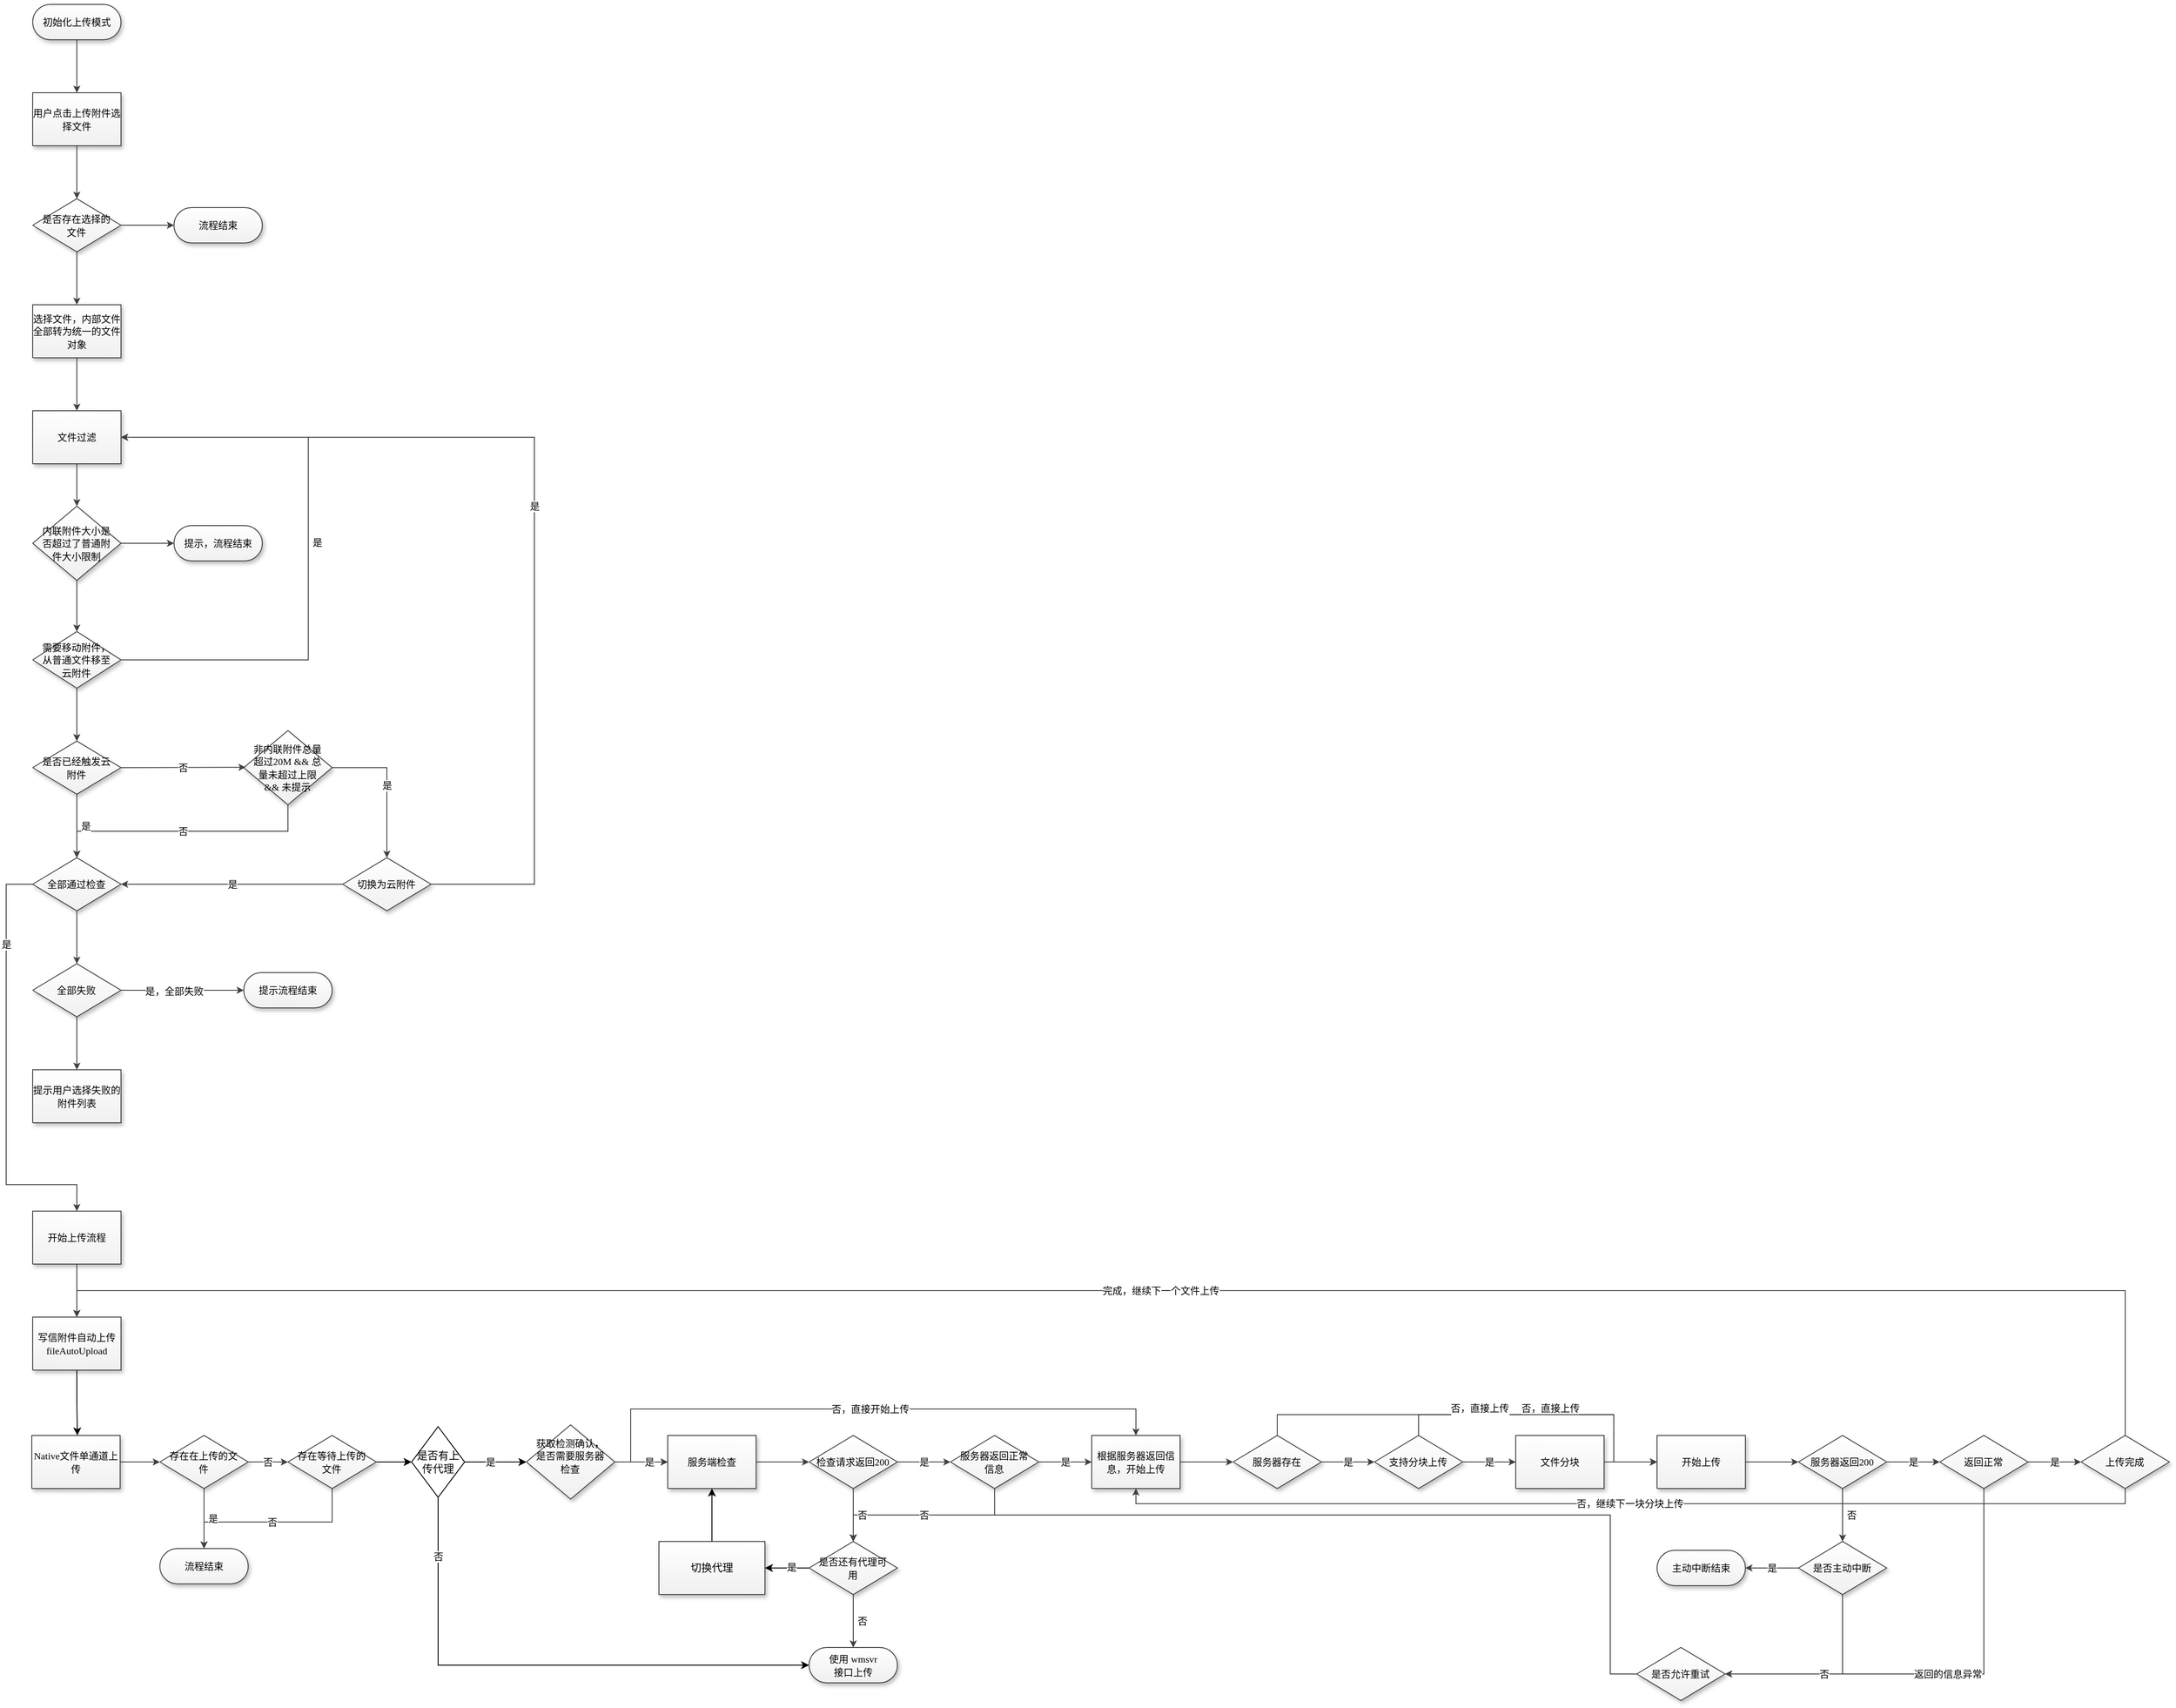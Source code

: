 <mxfile version="14.9.6" type="github">
  <diagram id="ueyTAK3B8b9JWY4J8gmi" name="页-1">
    <mxGraphModel dx="4063" dy="2291" grid="1" gridSize="10" guides="1" tooltips="1" connect="1" arrows="1" fold="1" page="1" pageScale="1" pageWidth="827" pageHeight="1169" math="0" shadow="0">
      <root>
        <mxCell id="0" />
        <mxCell id="1" parent="0" />
        <mxCell id="2Ufyp_WOwzEZSYyZZ3k4-240" style="edgeStyle=orthogonalEdgeStyle;rounded=0;orthogonalLoop=1;jettySize=auto;html=1;entryX=0.516;entryY=-0.002;entryDx=0;entryDy=0;entryPerimeter=0;" edge="1" parent="1" source="2Ufyp_WOwzEZSYyZZ3k4-91" target="2Ufyp_WOwzEZSYyZZ3k4-94">
          <mxGeometry relative="1" as="geometry" />
        </mxCell>
        <mxCell id="2Ufyp_WOwzEZSYyZZ3k4-244" style="edgeStyle=orthogonalEdgeStyle;rounded=0;orthogonalLoop=1;jettySize=auto;html=1;" edge="1" parent="1" source="2Ufyp_WOwzEZSYyZZ3k4-242" target="2Ufyp_WOwzEZSYyZZ3k4-124">
          <mxGeometry relative="1" as="geometry" />
        </mxCell>
        <mxCell id="2Ufyp_WOwzEZSYyZZ3k4-242" value="切换代理" style="rounded=0;whiteSpace=wrap;html=1;shadow=1;strokeColor=#404040;fillColor=#f0f0f0;gradientColor=#ffffff;gradientDirection=north;spacingTop=-1;spacingLeft=-1;spacingBottom=-1;spacingRight=-1;" vertex="1" parent="1">
          <mxGeometry x="820" y="1800" width="120" height="60" as="geometry" />
        </mxCell>
        <mxCell id="2Ufyp_WOwzEZSYyZZ3k4-250" style="edgeStyle=orthogonalEdgeStyle;rounded=0;orthogonalLoop=1;jettySize=auto;html=1;entryX=0;entryY=0.5;entryDx=0;entryDy=0;entryPerimeter=0;" edge="1" parent="1" source="2Ufyp_WOwzEZSYyZZ3k4-246" target="2Ufyp_WOwzEZSYyZZ3k4-150">
          <mxGeometry relative="1" as="geometry" />
        </mxCell>
        <mxCell id="2Ufyp_WOwzEZSYyZZ3k4-251" value="是" style="edgeLabel;html=1;align=center;verticalAlign=middle;resizable=0;points=[];" vertex="1" connectable="0" parent="2Ufyp_WOwzEZSYyZZ3k4-250">
          <mxGeometry x="-0.183" relative="1" as="geometry">
            <mxPoint as="offset" />
          </mxGeometry>
        </mxCell>
        <mxCell id="2Ufyp_WOwzEZSYyZZ3k4-252" style="edgeStyle=orthogonalEdgeStyle;rounded=0;orthogonalLoop=1;jettySize=auto;html=1;entryX=0;entryY=0.5;entryDx=0;entryDy=0;entryPerimeter=0;" edge="1" parent="1" source="2Ufyp_WOwzEZSYyZZ3k4-246" target="2Ufyp_WOwzEZSYyZZ3k4-129">
          <mxGeometry relative="1" as="geometry">
            <Array as="points">
              <mxPoint x="570" y="1940" />
            </Array>
          </mxGeometry>
        </mxCell>
        <mxCell id="2Ufyp_WOwzEZSYyZZ3k4-253" value="否" style="edgeLabel;html=1;align=center;verticalAlign=middle;resizable=0;points=[];" vertex="1" connectable="0" parent="2Ufyp_WOwzEZSYyZZ3k4-252">
          <mxGeometry x="-0.782" relative="1" as="geometry">
            <mxPoint as="offset" />
          </mxGeometry>
        </mxCell>
        <mxCell id="2Ufyp_WOwzEZSYyZZ3k4-246" value="是否有上传代理" style="rhombus;whiteSpace=wrap;html=1;" vertex="1" parent="1">
          <mxGeometry x="540" y="1670" width="60" height="80" as="geometry" />
        </mxCell>
        <mxCell id="2Ufyp_WOwzEZSYyZZ3k4-249" style="edgeStyle=orthogonalEdgeStyle;rounded=0;orthogonalLoop=1;jettySize=auto;html=1;entryX=0;entryY=0.5;entryDx=0;entryDy=0;" edge="1" parent="1" source="2Ufyp_WOwzEZSYyZZ3k4-122" target="2Ufyp_WOwzEZSYyZZ3k4-246">
          <mxGeometry relative="1" as="geometry" />
        </mxCell>
        <mxCell id="2Ufyp_WOwzEZSYyZZ3k4-1" value="流程图" parent="0" />
        <mxCell id="2Ufyp_WOwzEZSYyZZ3k4-24" value="连接线" parent="0" />
        <mxCell id="2Ufyp_WOwzEZSYyZZ3k4-64" value="流程图" parent="0" />
        <mxCell id="2Ufyp_WOwzEZSYyZZ3k4-65" value="&lt;font style=&quot;font-size: 11px ; font-family: &amp;#34;calibri&amp;#34; ; color: #000000 ; direction: ltr ; letter-spacing: 0px ; line-height: 120% ; opacity: 1&quot;&gt;初始化上传模式&lt;br&gt;&lt;/font&gt;" style="verticalAlign=middle;align=center;vsdxID=1;fillColor=#f0f0f0;gradientColor=#ffffff;gradientDirection=north;shape=stencil(tVLLDsIgEPwajiQIMfFe638Qu22JCM2Ctv69kK0Rm9qDibeZndkXC1NV6PUATIoQ0V9gNE3smToyKY3rAU1MiKmaqar1CB36m2uIDzo7M7r6e64wUZ4UOUWKB9GdIH4irzWu8B42vRrPScNFXZzN+5mvl3qJXE8mcPRRR+Pdh2Y1dsBTE95a3c0TkBRGgKEIb6wg1/r+ssCXd/vLCgm8z9caa+n6pb48dwrRV1H1Ew==);strokeColor=#404040;shadow=1;spacingTop=-1;spacingBottom=-1;spacingLeft=-1;spacingRight=-1;labelBackgroundColor=none;rounded=0;html=1;whiteSpace=wrap;" vertex="1" parent="2Ufyp_WOwzEZSYyZZ3k4-64">
          <mxGeometry x="111" y="60" width="100" height="40" as="geometry" />
        </mxCell>
        <mxCell id="2Ufyp_WOwzEZSYyZZ3k4-66" value="&lt;font style=&quot;font-size:11px;font-family:Calibri;color:#000000;direction:ltr;letter-spacing:0px;line-height:120%;opacity:1&quot;&gt;用户点击上传附件选择文件&lt;br/&gt;&lt;/font&gt;" style="verticalAlign=middle;align=center;vsdxID=2;fillColor=#f0f0f0;gradientColor=#ffffff;gradientDirection=north;shape=stencil(nZBLDoAgDERP0z3SIyjew0SURgSD+Lu9kMZoXLhwN9O+tukAlrNpJg1SzDH4QW/URgNYgZTkjA4UkwJUgGXng+6DX1zLfmoymdXo17xh5zmRJ6Q42BWCfc2oJfdAr+Yv+AP9Cb7OJ3H/2JG1HNGz/84klThPVCc=);strokeColor=#404040;shadow=1;spacingTop=-1;spacingBottom=-1;spacingLeft=-1;spacingRight=-1;labelBackgroundColor=none;rounded=0;html=1;whiteSpace=wrap;" vertex="1" parent="2Ufyp_WOwzEZSYyZZ3k4-64">
          <mxGeometry x="111" y="160" width="100" height="60" as="geometry" />
        </mxCell>
        <mxCell id="2Ufyp_WOwzEZSYyZZ3k4-67" style="vsdxID=4;fillColor=#f0f0f0;gradientColor=#ffffff;gradientDirection=north;shape=stencil(UzV2Ls5ILEhVNTIoLinKz04tz0wpyVA1dlE1MsrMy0gtyiwBslSNXVWNndPyi1LTi/JL81Ig/IJEkEoQKze/DGRCBUSfAUiHkUElhGcK4bpBVOZk5iGpNEVVikeloQHZpsK0YlWLz1QgA+HFtMycHEgIIcujBwlQCBKcxq4A);strokeColor=#404040;shadow=1;spacingTop=-1;spacingBottom=-1;spacingLeft=-1;spacingRight=-1;labelBackgroundColor=none;rounded=0;html=1;whiteSpace=wrap;" vertex="1" parent="2Ufyp_WOwzEZSYyZZ3k4-64">
          <mxGeometry x="111" y="280" width="100" height="60" as="geometry" />
        </mxCell>
        <mxCell id="2Ufyp_WOwzEZSYyZZ3k4-68" value="&lt;font style=&quot;font-size:11px;font-family:Calibri;color:#000000;direction:ltr;letter-spacing:0px;line-height:120%;opacity:1&quot;&gt;是否存在选择的文件&lt;br/&gt;&lt;/font&gt;" style="text;vsdxID=4;fillColor=none;gradientColor=none;gradientDirection=north;strokeColor=none;shadow=1;spacingTop=-1;spacingBottom=-1;spacingLeft=-1;spacingRight=-1;labelBackgroundColor=none;rounded=0;html=1;whiteSpace=wrap;verticalAlign=middle;align=center;;html=1;" vertex="1" parent="2Ufyp_WOwzEZSYyZZ3k4-67">
          <mxGeometry x="8.33" y="7.5" width="83.33" height="45" as="geometry" />
        </mxCell>
        <mxCell id="2Ufyp_WOwzEZSYyZZ3k4-69" value="&lt;font style=&quot;font-size:11px;font-family:Calibri;color:#000000;direction:ltr;letter-spacing:0px;line-height:120%;opacity:1&quot;&gt;流程结束&lt;br/&gt;&lt;/font&gt;" style="verticalAlign=middle;align=center;vsdxID=6;fillColor=#f0f0f0;gradientColor=#ffffff;gradientDirection=north;shape=stencil(tVLLDsIgEPwajiQIMfFe638Qu22JCM2Ctv69kK0Rm9qDibeZndkXC1NV6PUATIoQ0V9gNE3smToyKY3rAU1MiKmaqar1CB36m2uIDzo7M7r6e64wUZ4UOUWKB9GdIH4irzWu8B42vRrPScNFXZzN+5mvl3qJXE8mcPRRR+Pdh2Y1dsBTE95a3c0TkBRGgKEIb6wg1/r+ssCXd/vLCgm8z9caa+n6pb48dwrRV1H1Ew==);strokeColor=#404040;shadow=1;spacingTop=-1;spacingBottom=-1;spacingLeft=-1;spacingRight=-1;labelBackgroundColor=none;rounded=0;html=1;whiteSpace=wrap;" vertex="1" parent="2Ufyp_WOwzEZSYyZZ3k4-64">
          <mxGeometry x="271" y="290" width="100" height="40" as="geometry" />
        </mxCell>
        <mxCell id="2Ufyp_WOwzEZSYyZZ3k4-70" value="&lt;font style=&quot;font-size:11px;font-family:Calibri;color:#000000;direction:ltr;letter-spacing:0px;line-height:120%;opacity:1&quot;&gt;选择文件，内部文件全部转为统一的文件对象&lt;br/&gt;&lt;/font&gt;" style="verticalAlign=middle;align=center;vsdxID=8;fillColor=#f0f0f0;gradientColor=#ffffff;gradientDirection=north;shape=stencil(nZBLDoAgDERP0z3SIyjew0SURgSD+Lu9kMZoXLhwN9O+tukAlrNpJg1SzDH4QW/URgNYgZTkjA4UkwJUgGXng+6DX1zLfmoymdXo17xh5zmRJ6Q42BWCfc2oJfdAr+Yv+AP9Cb7OJ3H/2JG1HNGz/84klThPVCc=);strokeColor=#404040;shadow=1;spacingTop=-1;spacingBottom=-1;spacingLeft=-1;spacingRight=-1;labelBackgroundColor=none;rounded=0;html=1;whiteSpace=wrap;" vertex="1" parent="2Ufyp_WOwzEZSYyZZ3k4-64">
          <mxGeometry x="111" y="400" width="100" height="60" as="geometry" />
        </mxCell>
        <mxCell id="2Ufyp_WOwzEZSYyZZ3k4-71" value="&lt;font style=&quot;font-size:11px;font-family:Calibri;color:#000000;direction:ltr;letter-spacing:0px;line-height:120%;opacity:1&quot;&gt;文件过滤&lt;br/&gt;&lt;/font&gt;" style="verticalAlign=middle;align=center;vsdxID=10;fillColor=#f0f0f0;gradientColor=#ffffff;gradientDirection=north;shape=stencil(nZBLDoAgDERP0z3SIyjew0SURgSD+Lu9kMZoXLhwN9O+tukAlrNpJg1SzDH4QW/URgNYgZTkjA4UkwJUgGXng+6DX1zLfmoymdXo17xh5zmRJ6Q42BWCfc2oJfdAr+Yv+AP9Cb7OJ3H/2JG1HNGz/84klThPVCc=);strokeColor=#404040;shadow=1;spacingTop=-1;spacingBottom=-1;spacingLeft=-1;spacingRight=-1;labelBackgroundColor=none;rounded=0;html=1;whiteSpace=wrap;" vertex="1" parent="2Ufyp_WOwzEZSYyZZ3k4-64">
          <mxGeometry x="111" y="520" width="100" height="60" as="geometry" />
        </mxCell>
        <mxCell id="2Ufyp_WOwzEZSYyZZ3k4-72" style="vsdxID=12;fillColor=#f0f0f0;gradientColor=#ffffff;gradientDirection=north;shape=stencil(UzV2Ls5ILEhVNTIoLinKz04tz0wpyVA1dlE1MsrMy0gtyiwBslSNXVWNndPyi1LTi/JL81Ig/IJEkEoQKze/DGRCBUSfAUiHkUElhGcK4bpBVOZk5iGpNEVVikeloQHZpsK0YlWLz1QgA+HFtMycHEgIIcujBwlQCBKcxq4A);strokeColor=#404040;shadow=1;spacingTop=-1;spacingBottom=-1;spacingLeft=-1;spacingRight=-1;labelBackgroundColor=none;rounded=0;html=1;whiteSpace=wrap;" vertex="1" parent="2Ufyp_WOwzEZSYyZZ3k4-64">
          <mxGeometry x="111" y="628" width="100" height="84" as="geometry" />
        </mxCell>
        <mxCell id="2Ufyp_WOwzEZSYyZZ3k4-73" value="&lt;font style=&quot;font-size:11px;font-family:Calibri;color:#000000;direction:ltr;letter-spacing:0px;line-height:120%;opacity:1&quot;&gt;内联附件大小是否超过了普通附件大小限制&lt;br/&gt;&lt;/font&gt;" style="text;vsdxID=12;fillColor=none;gradientColor=none;gradientDirection=north;strokeColor=none;shadow=1;spacingTop=-1;spacingBottom=-1;spacingLeft=-1;spacingRight=-1;labelBackgroundColor=none;rounded=0;html=1;whiteSpace=wrap;verticalAlign=middle;align=center;;html=1;" vertex="1" parent="2Ufyp_WOwzEZSYyZZ3k4-72">
          <mxGeometry x="8.33" y="10.5" width="83.33" height="63" as="geometry" />
        </mxCell>
        <mxCell id="2Ufyp_WOwzEZSYyZZ3k4-74" value="&lt;font style=&quot;font-size:11px;font-family:Calibri;color:#000000;direction:ltr;letter-spacing:0px;line-height:120%;opacity:1&quot;&gt;提示，流程结束&lt;br/&gt;&lt;/font&gt;" style="verticalAlign=middle;align=center;vsdxID=14;fillColor=#f0f0f0;gradientColor=#ffffff;gradientDirection=north;shape=stencil(tVLLDsIgEPwajiQIMfFe638Qu22JCM2Ctv69kK0Rm9qDibeZndkXC1NV6PUATIoQ0V9gNE3smToyKY3rAU1MiKmaqar1CB36m2uIDzo7M7r6e64wUZ4UOUWKB9GdIH4irzWu8B42vRrPScNFXZzN+5mvl3qJXE8mcPRRR+Pdh2Y1dsBTE95a3c0TkBRGgKEIb6wg1/r+ssCXd/vLCgm8z9caa+n6pb48dwrRV1H1Ew==);strokeColor=#404040;shadow=1;spacingTop=-1;spacingBottom=-1;spacingLeft=-1;spacingRight=-1;labelBackgroundColor=none;rounded=0;html=1;whiteSpace=wrap;" vertex="1" parent="2Ufyp_WOwzEZSYyZZ3k4-64">
          <mxGeometry x="271" y="650" width="100" height="40" as="geometry" />
        </mxCell>
        <mxCell id="2Ufyp_WOwzEZSYyZZ3k4-75" style="vsdxID=16;fillColor=#f0f0f0;gradientColor=#ffffff;gradientDirection=north;shape=stencil(UzV2Ls5ILEhVNTIoLinKz04tz0wpyVA1dlE1MsrMy0gtyiwBslSNXVWNndPyi1LTi/JL81Ig/IJEkEoQKze/DGRCBUSfAUiHkUElhGcK4bpBVOZk5iGpNEVVikeloQHZpsK0YlWLz1QgA+HFtMycHEgIIcujBwlQCBKcxq4A);strokeColor=#404040;shadow=1;spacingTop=-1;spacingBottom=-1;spacingLeft=-1;spacingRight=-1;labelBackgroundColor=none;rounded=0;html=1;whiteSpace=wrap;" vertex="1" parent="2Ufyp_WOwzEZSYyZZ3k4-64">
          <mxGeometry x="111" y="770" width="100" height="64" as="geometry" />
        </mxCell>
        <mxCell id="2Ufyp_WOwzEZSYyZZ3k4-76" value="&lt;font style=&quot;font-size:11px;font-family:Calibri;color:#000000;direction:ltr;letter-spacing:0px;line-height:120%;opacity:1&quot;&gt;需要移动附件，从普通文件移至云附件&lt;br/&gt;&lt;/font&gt;" style="text;vsdxID=16;fillColor=none;gradientColor=none;gradientDirection=north;strokeColor=none;shadow=1;spacingTop=-1;spacingBottom=-1;spacingLeft=-1;spacingRight=-1;labelBackgroundColor=none;rounded=0;html=1;whiteSpace=wrap;verticalAlign=middle;align=center;;html=1;" vertex="1" parent="2Ufyp_WOwzEZSYyZZ3k4-75">
          <mxGeometry x="8.33" y="8" width="83.33" height="48" as="geometry" />
        </mxCell>
        <mxCell id="2Ufyp_WOwzEZSYyZZ3k4-77" style="vsdxID=18;fillColor=#f0f0f0;gradientColor=#ffffff;gradientDirection=north;shape=stencil(UzV2Ls5ILEhVNTIoLinKz04tz0wpyVA1dlE1MsrMy0gtyiwBslSNXVWNndPyi1LTi/JL81Ig/IJEkEoQKze/DGRCBUSfAUiHkUElhGcK4bpBVOZk5iGpNEVVikeloQHZpsK0YlWLz1QgA+HFtMycHEgIIcujBwlQCBKcxq4A);strokeColor=#404040;shadow=1;spacingTop=-1;spacingBottom=-1;spacingLeft=-1;spacingRight=-1;labelBackgroundColor=none;rounded=0;html=1;whiteSpace=wrap;" vertex="1" parent="2Ufyp_WOwzEZSYyZZ3k4-64">
          <mxGeometry x="111" y="894" width="100" height="60" as="geometry" />
        </mxCell>
        <mxCell id="2Ufyp_WOwzEZSYyZZ3k4-78" value="&lt;font style=&quot;font-size:11px;font-family:Calibri;color:#000000;direction:ltr;letter-spacing:0px;line-height:120%;opacity:1&quot;&gt;是否已经触发云附件&lt;br/&gt;&lt;/font&gt;" style="text;vsdxID=18;fillColor=none;gradientColor=none;gradientDirection=north;strokeColor=none;shadow=1;spacingTop=-1;spacingBottom=-1;spacingLeft=-1;spacingRight=-1;labelBackgroundColor=none;rounded=0;html=1;whiteSpace=wrap;verticalAlign=middle;align=center;;html=1;" vertex="1" parent="2Ufyp_WOwzEZSYyZZ3k4-77">
          <mxGeometry x="8.33" y="7.5" width="83.33" height="45" as="geometry" />
        </mxCell>
        <mxCell id="2Ufyp_WOwzEZSYyZZ3k4-80" style="vsdxID=21;fillColor=#f0f0f0;gradientColor=#ffffff;gradientDirection=north;shape=stencil(UzV2Ls5ILEhVNTIoLinKz04tz0wpyVA1dlE1MsrMy0gtyiwBslSNXVWNndPyi1LTi/JL81Ig/IJEkEoQKze/DGRCBUSfAUiHkUElhGcK4bpBVOZk5iGpNEVVikeloQHZpsK0YlWLz1QgA+HFtMycHEgIIcujBwlQCBKcxq4A);strokeColor=#404040;shadow=1;spacingTop=-1;spacingBottom=-1;spacingLeft=-1;spacingRight=-1;labelBackgroundColor=none;rounded=0;html=1;whiteSpace=wrap;" vertex="1" parent="2Ufyp_WOwzEZSYyZZ3k4-64">
          <mxGeometry x="350" y="882" width="100" height="84" as="geometry" />
        </mxCell>
        <mxCell id="2Ufyp_WOwzEZSYyZZ3k4-81" value="&lt;p style=&quot;align:center;margin-left:0;margin-right:0;margin-top:0px;margin-bottom:0px;text-indent:0;valign:middle;direction:ltr;&quot;&gt;&lt;font style=&quot;font-size:11px;font-family:Calibri;color:#000000;direction:ltr;letter-spacing:0px;line-height:120%;opacity:1&quot;&gt;非内联附件总量超过20&lt;/font&gt;&lt;font style=&quot;font-size:11px;font-family:Calibri;color:#000000;direction:ltr;letter-spacing:0px;line-height:120%;opacity:1&quot;&gt;M &amp;amp;&amp;amp; &lt;/font&gt;&lt;font style=&quot;font-size:11px;font-family:Calibri;color:#000000;direction:ltr;letter-spacing:0px;line-height:120%;opacity:1&quot;&gt;总量未超过上限 &amp;amp;&amp;amp; 未提示&lt;/font&gt;&lt;font style=&quot;font-size:11px;font-family:Calibri;color:#000000;direction:ltr;letter-spacing:0px;line-height:120%;opacity:1&quot;&gt;&lt;br/&gt;&lt;/font&gt;&lt;/p&gt;" style="text;vsdxID=21;fillColor=none;gradientColor=none;gradientDirection=north;strokeColor=none;shadow=1;spacingTop=-1;spacingBottom=-1;spacingLeft=-1;spacingRight=-1;labelBackgroundColor=none;rounded=0;html=1;whiteSpace=wrap;verticalAlign=middle;align=center;;html=1;" vertex="1" parent="2Ufyp_WOwzEZSYyZZ3k4-80">
          <mxGeometry x="8.33" y="10.5" width="83.33" height="63" as="geometry" />
        </mxCell>
        <mxCell id="2Ufyp_WOwzEZSYyZZ3k4-82" style="vsdxID=24;fillColor=#f0f0f0;gradientColor=#ffffff;gradientDirection=north;shape=stencil(UzV2Ls5ILEhVNTIoLinKz04tz0wpyVA1dlE1MsrMy0gtyiwBslSNXVWNndPyi1LTi/JL81Ig/IJEkEoQKze/DGRCBUSfAUiHkUElhGcK4bpBVOZk5iGpNEVVikeloQHZpsK0YlWLz1QgA+HFtMycHEgIIcujBwlQCBKcxq4A);strokeColor=#404040;shadow=1;spacingTop=-1;spacingBottom=-1;spacingLeft=-1;spacingRight=-1;labelBackgroundColor=none;rounded=0;html=1;whiteSpace=wrap;" vertex="1" parent="2Ufyp_WOwzEZSYyZZ3k4-64">
          <mxGeometry x="462" y="1026" width="100" height="60" as="geometry" />
        </mxCell>
        <mxCell id="2Ufyp_WOwzEZSYyZZ3k4-83" value="&lt;font style=&quot;font-size:11px;font-family:Calibri;color:#000000;direction:ltr;letter-spacing:0px;line-height:120%;opacity:1&quot;&gt;切换为云附件&lt;br/&gt;&lt;/font&gt;" style="text;vsdxID=24;fillColor=none;gradientColor=none;gradientDirection=north;strokeColor=none;shadow=1;spacingTop=-1;spacingBottom=-1;spacingLeft=-1;spacingRight=-1;labelBackgroundColor=none;rounded=0;html=1;whiteSpace=wrap;verticalAlign=middle;align=center;;html=1;" vertex="1" parent="2Ufyp_WOwzEZSYyZZ3k4-82">
          <mxGeometry x="8.33" y="7.5" width="83.33" height="45" as="geometry" />
        </mxCell>
        <mxCell id="2Ufyp_WOwzEZSYyZZ3k4-84" style="vsdxID=28;fillColor=#f0f0f0;gradientColor=#ffffff;gradientDirection=north;shape=stencil(UzV2Ls5ILEhVNTIoLinKz04tz0wpyVA1dlE1MsrMy0gtyiwBslSNXVWNndPyi1LTi/JL81Ig/IJEkEoQKze/DGRCBUSfAUiHkUElhGcK4bpBVOZk5iGpNEVVikeloQHZpsK0YlWLz1QgA+HFtMycHEgIIcujBwlQCBKcxq4A);strokeColor=#404040;shadow=1;spacingTop=-1;spacingBottom=-1;spacingLeft=-1;spacingRight=-1;labelBackgroundColor=none;rounded=0;html=1;whiteSpace=wrap;" vertex="1" parent="2Ufyp_WOwzEZSYyZZ3k4-64">
          <mxGeometry x="111" y="1026" width="100" height="60" as="geometry" />
        </mxCell>
        <mxCell id="2Ufyp_WOwzEZSYyZZ3k4-85" value="&lt;font style=&quot;font-size:11px;font-family:Calibri;color:#000000;direction:ltr;letter-spacing:0px;line-height:120%;opacity:1&quot;&gt;全部通过检查&lt;br/&gt;&lt;/font&gt;" style="text;vsdxID=28;fillColor=none;gradientColor=none;gradientDirection=north;strokeColor=none;shadow=1;spacingTop=-1;spacingBottom=-1;spacingLeft=-1;spacingRight=-1;labelBackgroundColor=none;rounded=0;html=1;whiteSpace=wrap;verticalAlign=middle;align=center;;html=1;" vertex="1" parent="2Ufyp_WOwzEZSYyZZ3k4-84">
          <mxGeometry x="8.33" y="7.5" width="83.33" height="45" as="geometry" />
        </mxCell>
        <mxCell id="2Ufyp_WOwzEZSYyZZ3k4-86" style="vsdxID=31;fillColor=#f0f0f0;gradientColor=#ffffff;gradientDirection=north;shape=stencil(UzV2Ls5ILEhVNTIoLinKz04tz0wpyVA1dlE1MsrMy0gtyiwBslSNXVWNndPyi1LTi/JL81Ig/IJEkEoQKze/DGRCBUSfAUiHkUElhGcK4bpBVOZk5iGpNEVVikeloQHZpsK0YlWLz1QgA+HFtMycHEgIIcujBwlQCBKcxq4A);strokeColor=#404040;shadow=1;spacingTop=-1;spacingBottom=-1;spacingLeft=-1;spacingRight=-1;labelBackgroundColor=none;rounded=0;html=1;whiteSpace=wrap;" vertex="1" parent="2Ufyp_WOwzEZSYyZZ3k4-64">
          <mxGeometry x="111" y="1146" width="100" height="60" as="geometry" />
        </mxCell>
        <mxCell id="2Ufyp_WOwzEZSYyZZ3k4-87" value="&lt;font style=&quot;font-size:11px;font-family:Calibri;color:#000000;direction:ltr;letter-spacing:0px;line-height:120%;opacity:1&quot;&gt;全部失败&lt;br/&gt;&lt;/font&gt;" style="text;vsdxID=31;fillColor=none;gradientColor=none;gradientDirection=north;strokeColor=none;shadow=1;spacingTop=-1;spacingBottom=-1;spacingLeft=-1;spacingRight=-1;labelBackgroundColor=none;rounded=0;html=1;whiteSpace=wrap;verticalAlign=middle;align=center;;html=1;" vertex="1" parent="2Ufyp_WOwzEZSYyZZ3k4-86">
          <mxGeometry x="8.33" y="7.5" width="83.33" height="45" as="geometry" />
        </mxCell>
        <mxCell id="2Ufyp_WOwzEZSYyZZ3k4-88" value="&lt;font style=&quot;font-size:11px;font-family:Calibri;color:#000000;direction:ltr;letter-spacing:0px;line-height:120%;opacity:1&quot;&gt;提示流程结束&lt;br/&gt;&lt;/font&gt;" style="verticalAlign=middle;align=center;vsdxID=33;fillColor=#f0f0f0;gradientColor=#ffffff;gradientDirection=north;shape=stencil(tVLLDsIgEPwajiQIMfFe638Qu22JCM2Ctv69kK0Rm9qDibeZndkXC1NV6PUATIoQ0V9gNE3smToyKY3rAU1MiKmaqar1CB36m2uIDzo7M7r6e64wUZ4UOUWKB9GdIH4irzWu8B42vRrPScNFXZzN+5mvl3qJXE8mcPRRR+Pdh2Y1dsBTE95a3c0TkBRGgKEIb6wg1/r+ssCXd/vLCgm8z9caa+n6pb48dwrRV1H1Ew==);strokeColor=#404040;shadow=1;spacingTop=-1;spacingBottom=-1;spacingLeft=-1;spacingRight=-1;labelBackgroundColor=none;rounded=0;html=1;whiteSpace=wrap;" vertex="1" parent="2Ufyp_WOwzEZSYyZZ3k4-64">
          <mxGeometry x="350" y="1156" width="100" height="40" as="geometry" />
        </mxCell>
        <mxCell id="2Ufyp_WOwzEZSYyZZ3k4-89" value="&lt;font style=&quot;font-size: 11px ; font-family: &amp;#34;calibri&amp;#34; ; color: #000000 ; direction: ltr ; letter-spacing: 0px ; line-height: 120% ; opacity: 1&quot;&gt;提示用户选择失败的附件列表&lt;br&gt;&lt;/font&gt;" style="verticalAlign=middle;align=center;vsdxID=35;fillColor=#f0f0f0;gradientColor=#ffffff;gradientDirection=north;shape=stencil(nZBLDoAgDERP0z3SIyjew0SURgSD+Lu9kMZoXLhwN9O+tukAlrNpJg1SzDH4QW/URgNYgZTkjA4UkwJUgGXng+6DX1zLfmoymdXo17xh5zmRJ6Q42BWCfc2oJfdAr+Yv+AP9Cb7OJ3H/2JG1HNGz/84klThPVCc=);strokeColor=#404040;shadow=1;spacingTop=-1;spacingBottom=-1;spacingLeft=-1;spacingRight=-1;labelBackgroundColor=none;rounded=0;html=1;whiteSpace=wrap;" vertex="1" parent="2Ufyp_WOwzEZSYyZZ3k4-64">
          <mxGeometry x="111" y="1266" width="100" height="60" as="geometry" />
        </mxCell>
        <mxCell id="2Ufyp_WOwzEZSYyZZ3k4-90" value="&lt;font style=&quot;font-size:11px;font-family:Calibri;color:#000000;direction:ltr;letter-spacing:0px;line-height:120%;opacity:1&quot;&gt;开始上传流程&lt;br/&gt;&lt;/font&gt;" style="verticalAlign=middle;align=center;vsdxID=37;fillColor=#f0f0f0;gradientColor=#ffffff;gradientDirection=north;shape=stencil(nZBLDoAgDERP0z3SIyjew0SURgSD+Lu9kMZoXLhwN9O+tukAlrNpJg1SzDH4QW/URgNYgZTkjA4UkwJUgGXng+6DX1zLfmoymdXo17xh5zmRJ6Q42BWCfc2oJfdAr+Yv+AP9Cb7OJ3H/2JG1HNGz/84klThPVCc=);strokeColor=#404040;shadow=1;spacingTop=-1;spacingBottom=-1;spacingLeft=-1;spacingRight=-1;labelBackgroundColor=none;rounded=0;html=1;whiteSpace=wrap;" vertex="1" parent="2Ufyp_WOwzEZSYyZZ3k4-64">
          <mxGeometry x="111" y="1426" width="100" height="60" as="geometry" />
        </mxCell>
        <mxCell id="2Ufyp_WOwzEZSYyZZ3k4-91" value="&lt;p style=&quot;margin-left: 0 ; margin-right: 0 ; margin-top: 0px ; margin-bottom: 0px ; text-indent: 0 ; direction: ltr&quot;&gt;&lt;font style=&quot;font-size: 11px ; font-family: &amp;#34;calibri&amp;#34; ; color: #000000 ; direction: ltr ; letter-spacing: 0px ; line-height: 120% ; opacity: 1&quot;&gt;写信附件自动上传&lt;br&gt;&lt;/font&gt;&lt;font style=&quot;font-size: 11px ; font-family: &amp;#34;calibri&amp;#34; ; color: #000000 ; direction: ltr ; letter-spacing: 0px ; line-height: 120% ; opacity: 1&quot;&gt;fileAutoUpload&lt;br&gt;&lt;/font&gt;&lt;/p&gt;" style="verticalAlign=middle;align=center;vsdxID=41;fillColor=#f0f0f0;gradientColor=#ffffff;gradientDirection=north;shape=stencil(nZBLDoAgDERP0z3SIyjew0SURgSD+Lu9kMZoXLhwN9O+tukAlrNpJg1SzDH4QW/URgNYgZTkjA4UkwJUgGXng+6DX1zLfmoymdXo17xh5zmRJ6Q42BWCfc2oJfdAr+Yv+AP9Cb7OJ3H/2JG1HNGz/84klThPVCc=);strokeColor=#404040;shadow=1;spacingTop=-1;spacingBottom=-1;spacingLeft=-1;spacingRight=-1;labelBackgroundColor=none;rounded=0;html=1;whiteSpace=wrap;" vertex="1" parent="2Ufyp_WOwzEZSYyZZ3k4-64">
          <mxGeometry x="111" y="1546" width="100" height="60" as="geometry" />
        </mxCell>
        <mxCell id="2Ufyp_WOwzEZSYyZZ3k4-94" value="&lt;p style=&quot;align:center;margin-left:0;margin-right:0;margin-top:0px;margin-bottom:0px;text-indent:0;valign:middle;direction:ltr;&quot;&gt;&lt;font style=&quot;font-size:11px;font-family:Calibri;color:#000000;direction:ltr;letter-spacing:0px;line-height:120%;opacity:1&quot;&gt;Native&lt;/font&gt;&lt;font style=&quot;font-size:11px;font-family:Calibri;color:#000000;direction:ltr;letter-spacing:0px;line-height:120%;opacity:1&quot;&gt;文件单通道上传&lt;br/&gt;&lt;/font&gt;&lt;/p&gt;" style="verticalAlign=middle;align=center;vsdxID=47;fillColor=#f0f0f0;gradientColor=#ffffff;gradientDirection=north;shape=stencil(nZBLDoAgDERP0z3SIyjew0SURgSD+Lu9kMZoXLhwN9O+tukAlrNpJg1SzDH4QW/URgNYgZTkjA4UkwJUgGXng+6DX1zLfmoymdXo17xh5zmRJ6Q42BWCfc2oJfdAr+Yv+AP9Cb7OJ3H/2JG1HNGz/84klThPVCc=);strokeColor=#404040;shadow=1;spacingTop=-1;spacingBottom=-1;spacingLeft=-1;spacingRight=-1;labelBackgroundColor=none;rounded=0;html=1;whiteSpace=wrap;" vertex="1" parent="2Ufyp_WOwzEZSYyZZ3k4-64">
          <mxGeometry x="110" y="1680" width="100" height="60" as="geometry" />
        </mxCell>
        <mxCell id="2Ufyp_WOwzEZSYyZZ3k4-119" style="vsdxID=90;fillColor=#f0f0f0;gradientColor=#ffffff;gradientDirection=north;shape=stencil(UzV2Ls5ILEhVNTIoLinKz04tz0wpyVA1dlE1MsrMy0gtyiwBslSNXVWNndPyi1LTi/JL81Ig/IJEkEoQKze/DGRCBUSfAUiHkUElhGcK4bpBVOZk5iGpNEVVikeloQHZpsK0YlWLz1QgA+HFtMycHEgIIcujBwlQCBKcxq4A);strokeColor=#404040;shadow=1;spacingTop=-1;spacingBottom=-1;spacingLeft=-1;spacingRight=-1;labelBackgroundColor=none;rounded=0;html=1;whiteSpace=wrap;" vertex="1" parent="2Ufyp_WOwzEZSYyZZ3k4-64">
          <mxGeometry x="255" y="1680" width="100" height="60" as="geometry" />
        </mxCell>
        <mxCell id="2Ufyp_WOwzEZSYyZZ3k4-120" value="&lt;font style=&quot;font-size:11px;font-family:Calibri;color:#000000;direction:ltr;letter-spacing:0px;line-height:120%;opacity:1&quot;&gt;存在在上传的文件&lt;br/&gt;&lt;/font&gt;" style="text;vsdxID=90;fillColor=none;gradientColor=none;gradientDirection=north;strokeColor=none;shadow=1;spacingTop=-1;spacingBottom=-1;spacingLeft=-1;spacingRight=-1;labelBackgroundColor=none;rounded=0;html=1;whiteSpace=wrap;verticalAlign=middle;align=center;;html=1;" vertex="1" parent="2Ufyp_WOwzEZSYyZZ3k4-119">
          <mxGeometry x="8.33" y="7.5" width="83.33" height="45" as="geometry" />
        </mxCell>
        <mxCell id="2Ufyp_WOwzEZSYyZZ3k4-121" value="&lt;font style=&quot;font-size:11px;font-family:Calibri;color:#000000;direction:ltr;letter-spacing:0px;line-height:120%;opacity:1&quot;&gt;流程结束&lt;br/&gt;&lt;/font&gt;" style="verticalAlign=middle;align=center;vsdxID=91;fillColor=#f0f0f0;gradientColor=#ffffff;gradientDirection=north;shape=stencil(tVLLDsIgEPwajiQIMfFe638Qu22JCM2Ctv69kK0Rm9qDibeZndkXC1NV6PUATIoQ0V9gNE3smToyKY3rAU1MiKmaqar1CB36m2uIDzo7M7r6e64wUZ4UOUWKB9GdIH4irzWu8B42vRrPScNFXZzN+5mvl3qJXE8mcPRRR+Pdh2Y1dsBTE95a3c0TkBRGgKEIb6wg1/r+ssCXd/vLCgm8z9caa+n6pb48dwrRV1H1Ew==);strokeColor=#404040;shadow=1;spacingTop=-1;spacingBottom=-1;spacingLeft=-1;spacingRight=-1;labelBackgroundColor=none;rounded=0;html=1;whiteSpace=wrap;" vertex="1" parent="2Ufyp_WOwzEZSYyZZ3k4-64">
          <mxGeometry x="255" y="1808" width="100" height="40" as="geometry" />
        </mxCell>
        <mxCell id="2Ufyp_WOwzEZSYyZZ3k4-122" style="vsdxID=94;fillColor=#f0f0f0;gradientColor=#ffffff;gradientDirection=north;shape=stencil(UzV2Ls5ILEhVNTIoLinKz04tz0wpyVA1dlE1MsrMy0gtyiwBslSNXVWNndPyi1LTi/JL81Ig/IJEkEoQKze/DGRCBUSfAUiHkUElhGcK4bpBVOZk5iGpNEVVikeloQHZpsK0YlWLz1QgA+HFtMycHEgIIcujBwlQCBKcxq4A);strokeColor=#404040;shadow=1;spacingTop=-1;spacingBottom=-1;spacingLeft=-1;spacingRight=-1;labelBackgroundColor=none;rounded=0;html=1;whiteSpace=wrap;" vertex="1" parent="2Ufyp_WOwzEZSYyZZ3k4-64">
          <mxGeometry x="400" y="1680" width="100" height="60" as="geometry" />
        </mxCell>
        <mxCell id="2Ufyp_WOwzEZSYyZZ3k4-123" value="&lt;font style=&quot;font-size:11px;font-family:Calibri;color:#000000;direction:ltr;letter-spacing:0px;line-height:120%;opacity:1&quot;&gt;存在等待上传的文件&lt;br/&gt;&lt;/font&gt;" style="text;vsdxID=94;fillColor=none;gradientColor=none;gradientDirection=north;strokeColor=none;shadow=1;spacingTop=-1;spacingBottom=-1;spacingLeft=-1;spacingRight=-1;labelBackgroundColor=none;rounded=0;html=1;whiteSpace=wrap;verticalAlign=middle;align=center;;html=1;" vertex="1" parent="2Ufyp_WOwzEZSYyZZ3k4-122">
          <mxGeometry x="8.33" y="7.5" width="83.33" height="45" as="geometry" />
        </mxCell>
        <mxCell id="2Ufyp_WOwzEZSYyZZ3k4-124" value="&lt;font style=&quot;font-size:11px;font-family:Calibri;color:#000000;direction:ltr;letter-spacing:0px;line-height:120%;opacity:1&quot;&gt;服务端检查&lt;br/&gt;&lt;/font&gt;" style="verticalAlign=middle;align=center;vsdxID=99;fillColor=#f0f0f0;gradientColor=#ffffff;gradientDirection=north;shape=stencil(nZBLDoAgDERP0z3SIyjew0SURgSD+Lu9kMZoXLhwN9O+tukAlrNpJg1SzDH4QW/URgNYgZTkjA4UkwJUgGXng+6DX1zLfmoymdXo17xh5zmRJ6Q42BWCfc2oJfdAr+Yv+AP9Cb7OJ3H/2JG1HNGz/84klThPVCc=);strokeColor=#404040;shadow=1;spacingTop=-1;spacingBottom=-1;spacingLeft=-1;spacingRight=-1;labelBackgroundColor=none;rounded=0;html=1;whiteSpace=wrap;" vertex="1" parent="2Ufyp_WOwzEZSYyZZ3k4-64">
          <mxGeometry x="830" y="1680" width="100" height="60" as="geometry" />
        </mxCell>
        <mxCell id="2Ufyp_WOwzEZSYyZZ3k4-125" style="vsdxID=101;fillColor=#f0f0f0;gradientColor=#ffffff;gradientDirection=north;shape=stencil(UzV2Ls5ILEhVNTIoLinKz04tz0wpyVA1dlE1MsrMy0gtyiwBslSNXVWNndPyi1LTi/JL81Ig/IJEkEoQKze/DGRCBUSfAUiHkUElhGcK4bpBVOZk5iGpNEVVikeloQHZpsK0YlWLz1QgA+HFtMycHEgIIcujBwlQCBKcxq4A);strokeColor=#404040;shadow=1;spacingTop=-1;spacingBottom=-1;spacingLeft=-1;spacingRight=-1;labelBackgroundColor=none;rounded=0;html=1;whiteSpace=wrap;" vertex="1" parent="2Ufyp_WOwzEZSYyZZ3k4-64">
          <mxGeometry x="990" y="1680" width="100" height="60" as="geometry" />
        </mxCell>
        <mxCell id="2Ufyp_WOwzEZSYyZZ3k4-126" value="&lt;font style=&quot;font-size:11px;font-family:Calibri;color:#000000;direction:ltr;letter-spacing:0px;line-height:120%;opacity:1&quot;&gt;检查请求返回200&lt;br/&gt;&lt;/font&gt;" style="text;vsdxID=101;fillColor=none;gradientColor=none;gradientDirection=north;strokeColor=none;shadow=1;spacingTop=-1;spacingBottom=-1;spacingLeft=-1;spacingRight=-1;labelBackgroundColor=none;rounded=0;html=1;whiteSpace=wrap;verticalAlign=middle;align=center;;html=1;" vertex="1" parent="2Ufyp_WOwzEZSYyZZ3k4-125">
          <mxGeometry x="8.33" y="7.5" width="83.33" height="45" as="geometry" />
        </mxCell>
        <mxCell id="2Ufyp_WOwzEZSYyZZ3k4-243" value="" style="edgeStyle=orthogonalEdgeStyle;rounded=0;orthogonalLoop=1;jettySize=auto;html=1;" edge="1" parent="2Ufyp_WOwzEZSYyZZ3k4-64" source="2Ufyp_WOwzEZSYyZZ3k4-127" target="2Ufyp_WOwzEZSYyZZ3k4-242">
          <mxGeometry relative="1" as="geometry" />
        </mxCell>
        <mxCell id="2Ufyp_WOwzEZSYyZZ3k4-245" value="是" style="edgeLabel;html=1;align=center;verticalAlign=middle;resizable=0;points=[];" vertex="1" connectable="0" parent="2Ufyp_WOwzEZSYyZZ3k4-243">
          <mxGeometry x="-0.176" y="-1" relative="1" as="geometry">
            <mxPoint as="offset" />
          </mxGeometry>
        </mxCell>
        <mxCell id="2Ufyp_WOwzEZSYyZZ3k4-127" style="vsdxID=103;fillColor=#f0f0f0;gradientColor=#ffffff;gradientDirection=north;shape=stencil(UzV2Ls5ILEhVNTIoLinKz04tz0wpyVA1dlE1MsrMy0gtyiwBslSNXVWNndPyi1LTi/JL81Ig/IJEkEoQKze/DGRCBUSfAUiHkUElhGcK4bpBVOZk5iGpNEVVikeloQHZpsK0YlWLz1QgA+HFtMycHEgIIcujBwlQCBKcxq4A);strokeColor=#404040;shadow=1;spacingTop=-1;spacingBottom=-1;spacingLeft=-1;spacingRight=-1;labelBackgroundColor=none;rounded=0;html=1;whiteSpace=wrap;" vertex="1" parent="2Ufyp_WOwzEZSYyZZ3k4-64">
          <mxGeometry x="990" y="1800" width="100" height="60" as="geometry" />
        </mxCell>
        <mxCell id="2Ufyp_WOwzEZSYyZZ3k4-128" value="&lt;font style=&quot;font-size: 11px ; font-family: &amp;#34;calibri&amp;#34; ; color: #000000 ; direction: ltr ; letter-spacing: 0px ; line-height: 120% ; opacity: 1&quot;&gt;是否还有代理可用&lt;br&gt;&lt;/font&gt;" style="text;vsdxID=103;fillColor=none;gradientColor=none;gradientDirection=north;strokeColor=none;shadow=1;spacingTop=-1;spacingBottom=-1;spacingLeft=-1;spacingRight=-1;labelBackgroundColor=none;rounded=0;html=1;whiteSpace=wrap;verticalAlign=middle;align=center;;html=1;" vertex="1" parent="2Ufyp_WOwzEZSYyZZ3k4-127">
          <mxGeometry x="8.33" y="7.5" width="83.33" height="45" as="geometry" />
        </mxCell>
        <mxCell id="2Ufyp_WOwzEZSYyZZ3k4-129" value="&lt;font style=&quot;font-size: 11px ; font-family: &amp;#34;calibri&amp;#34; ; color: #000000 ; direction: ltr ; letter-spacing: 0px ; line-height: 120% ; opacity: 1&quot;&gt;使用 wmsvr &lt;br&gt;接口上传&lt;br&gt;&lt;/font&gt;" style="verticalAlign=middle;align=center;vsdxID=105;fillColor=#f0f0f0;gradientColor=#ffffff;gradientDirection=north;shape=stencil(tVLLDsIgEPwajiQIMfFe638Qu22JCM2Ctv69kK0Rm9qDibeZndkXC1NV6PUATIoQ0V9gNE3smToyKY3rAU1MiKmaqar1CB36m2uIDzo7M7r6e64wUZ4UOUWKB9GdIH4irzWu8B42vRrPScNFXZzN+5mvl3qJXE8mcPRRR+Pdh2Y1dsBTE95a3c0TkBRGgKEIb6wg1/r+ssCXd/vLCgm8z9caa+n6pb48dwrRV1H1Ew==);strokeColor=#404040;shadow=1;spacingTop=-1;spacingBottom=-1;spacingLeft=-1;spacingRight=-1;labelBackgroundColor=none;rounded=0;html=1;whiteSpace=wrap;" vertex="1" parent="2Ufyp_WOwzEZSYyZZ3k4-64">
          <mxGeometry x="990" y="1920" width="100" height="40" as="geometry" />
        </mxCell>
        <mxCell id="2Ufyp_WOwzEZSYyZZ3k4-130" style="vsdxID=108;fillColor=#f0f0f0;gradientColor=#ffffff;gradientDirection=north;shape=stencil(UzV2Ls5ILEhVNTIoLinKz04tz0wpyVA1dlE1MsrMy0gtyiwBslSNXVWNndPyi1LTi/JL81Ig/IJEkEoQKze/DGRCBUSfAUiHkUElhGcK4bpBVOZk5iGpNEVVikeloQHZpsK0YlWLz1QgA+HFtMycHEgIIcujBwlQCBKcxq4A);strokeColor=#404040;shadow=1;spacingTop=-1;spacingBottom=-1;spacingLeft=-1;spacingRight=-1;labelBackgroundColor=none;rounded=0;html=1;whiteSpace=wrap;" vertex="1" parent="2Ufyp_WOwzEZSYyZZ3k4-64">
          <mxGeometry x="1150" y="1680" width="100" height="60" as="geometry" />
        </mxCell>
        <mxCell id="2Ufyp_WOwzEZSYyZZ3k4-131" value="&lt;font style=&quot;font-size:11px;font-family:Calibri;color:#000000;direction:ltr;letter-spacing:0px;line-height:120%;opacity:1&quot;&gt;服务器返回正常信息&lt;br/&gt;&lt;/font&gt;" style="text;vsdxID=108;fillColor=none;gradientColor=none;gradientDirection=north;strokeColor=none;shadow=1;spacingTop=-1;spacingBottom=-1;spacingLeft=-1;spacingRight=-1;labelBackgroundColor=none;rounded=0;html=1;whiteSpace=wrap;verticalAlign=middle;align=center;;html=1;" vertex="1" parent="2Ufyp_WOwzEZSYyZZ3k4-130">
          <mxGeometry x="8.33" y="7.5" width="83.33" height="45" as="geometry" />
        </mxCell>
        <mxCell id="2Ufyp_WOwzEZSYyZZ3k4-132" value="&lt;font style=&quot;font-size:11px;font-family:Calibri;color:#000000;direction:ltr;letter-spacing:0px;line-height:120%;opacity:1&quot;&gt;根据服务器返回信息，开始上传&lt;br/&gt;&lt;/font&gt;" style="verticalAlign=middle;align=center;vsdxID=111;fillColor=#f0f0f0;gradientColor=#ffffff;gradientDirection=north;shape=stencil(nZBLDoAgDERP0z3SIyjew0SURgSD+Lu9kMZoXLhwN9O+tukAlrNpJg1SzDH4QW/URgNYgZTkjA4UkwJUgGXng+6DX1zLfmoymdXo17xh5zmRJ6Q42BWCfc2oJfdAr+Yv+AP9Cb7OJ3H/2JG1HNGz/84klThPVCc=);strokeColor=#404040;shadow=1;spacingTop=-1;spacingBottom=-1;spacingLeft=-1;spacingRight=-1;labelBackgroundColor=none;rounded=0;html=1;whiteSpace=wrap;" vertex="1" parent="2Ufyp_WOwzEZSYyZZ3k4-64">
          <mxGeometry x="1310" y="1680" width="100" height="60" as="geometry" />
        </mxCell>
        <mxCell id="2Ufyp_WOwzEZSYyZZ3k4-133" style="vsdxID=114;fillColor=#f0f0f0;gradientColor=#ffffff;gradientDirection=north;shape=stencil(UzV2Ls5ILEhVNTIoLinKz04tz0wpyVA1dlE1MsrMy0gtyiwBslSNXVWNndPyi1LTi/JL81Ig/IJEkEoQKze/DGRCBUSfAUiHkUElhGcK4bpBVOZk5iGpNEVVikeloQHZpsK0YlWLz1QgA+HFtMycHEgIIcujBwlQCBKcxq4A);strokeColor=#404040;shadow=1;spacingTop=-1;spacingBottom=-1;spacingLeft=-1;spacingRight=-1;labelBackgroundColor=none;rounded=0;html=1;whiteSpace=wrap;" vertex="1" parent="2Ufyp_WOwzEZSYyZZ3k4-64">
          <mxGeometry x="1470" y="1680" width="100" height="60" as="geometry" />
        </mxCell>
        <mxCell id="2Ufyp_WOwzEZSYyZZ3k4-134" value="&lt;font style=&quot;font-size:11px;font-family:Calibri;color:#000000;direction:ltr;letter-spacing:0px;line-height:120%;opacity:1&quot;&gt;服务器存在&lt;br/&gt;&lt;/font&gt;" style="text;vsdxID=114;fillColor=none;gradientColor=none;gradientDirection=north;strokeColor=none;shadow=1;spacingTop=-1;spacingBottom=-1;spacingLeft=-1;spacingRight=-1;labelBackgroundColor=none;rounded=0;html=1;whiteSpace=wrap;verticalAlign=middle;align=center;;html=1;" vertex="1" parent="2Ufyp_WOwzEZSYyZZ3k4-133">
          <mxGeometry x="8.33" y="7.5" width="83.33" height="45" as="geometry" />
        </mxCell>
        <mxCell id="2Ufyp_WOwzEZSYyZZ3k4-135" style="vsdxID=116;fillColor=#f0f0f0;gradientColor=#ffffff;gradientDirection=north;shape=stencil(UzV2Ls5ILEhVNTIoLinKz04tz0wpyVA1dlE1MsrMy0gtyiwBslSNXVWNndPyi1LTi/JL81Ig/IJEkEoQKze/DGRCBUSfAUiHkUElhGcK4bpBVOZk5iGpNEVVikeloQHZpsK0YlWLz1QgA+HFtMycHEgIIcujBwlQCBKcxq4A);strokeColor=#404040;shadow=1;spacingTop=-1;spacingBottom=-1;spacingLeft=-1;spacingRight=-1;labelBackgroundColor=none;rounded=0;html=1;whiteSpace=wrap;" vertex="1" parent="2Ufyp_WOwzEZSYyZZ3k4-64">
          <mxGeometry x="1630" y="1680" width="100" height="60" as="geometry" />
        </mxCell>
        <mxCell id="2Ufyp_WOwzEZSYyZZ3k4-136" value="&lt;font style=&quot;font-size:11px;font-family:Calibri;color:#000000;direction:ltr;letter-spacing:0px;line-height:120%;opacity:1&quot;&gt;支持分块上传&lt;br/&gt;&lt;/font&gt;" style="text;vsdxID=116;fillColor=none;gradientColor=none;gradientDirection=north;strokeColor=none;shadow=1;spacingTop=-1;spacingBottom=-1;spacingLeft=-1;spacingRight=-1;labelBackgroundColor=none;rounded=0;html=1;whiteSpace=wrap;verticalAlign=middle;align=center;;html=1;" vertex="1" parent="2Ufyp_WOwzEZSYyZZ3k4-135">
          <mxGeometry x="8.33" y="7.5" width="83.33" height="45" as="geometry" />
        </mxCell>
        <mxCell id="2Ufyp_WOwzEZSYyZZ3k4-137" value="&lt;font style=&quot;font-size:11px;font-family:Calibri;color:#000000;direction:ltr;letter-spacing:0px;line-height:120%;opacity:1&quot;&gt;文件分块&lt;br/&gt;&lt;/font&gt;" style="verticalAlign=middle;align=center;vsdxID=118;fillColor=#f0f0f0;gradientColor=#ffffff;gradientDirection=north;shape=stencil(nZBLDoAgDERP0z3SIyjew0SURgSD+Lu9kMZoXLhwN9O+tukAlrNpJg1SzDH4QW/URgNYgZTkjA4UkwJUgGXng+6DX1zLfmoymdXo17xh5zmRJ6Q42BWCfc2oJfdAr+Yv+AP9Cb7OJ3H/2JG1HNGz/84klThPVCc=);strokeColor=#404040;shadow=1;spacingTop=-1;spacingBottom=-1;spacingLeft=-1;spacingRight=-1;labelBackgroundColor=none;rounded=0;html=1;whiteSpace=wrap;" vertex="1" parent="2Ufyp_WOwzEZSYyZZ3k4-64">
          <mxGeometry x="1790" y="1680" width="100" height="60" as="geometry" />
        </mxCell>
        <mxCell id="2Ufyp_WOwzEZSYyZZ3k4-138" value="&lt;font style=&quot;font-size:11px;font-family:Calibri;color:#000000;direction:ltr;letter-spacing:0px;line-height:120%;opacity:1&quot;&gt;开始上传&lt;br/&gt;&lt;/font&gt;" style="verticalAlign=middle;align=center;vsdxID=120;fillColor=#f0f0f0;gradientColor=#ffffff;gradientDirection=north;shape=stencil(nZBLDoAgDERP0z3SIyjew0SURgSD+Lu9kMZoXLhwN9O+tukAlrNpJg1SzDH4QW/URgNYgZTkjA4UkwJUgGXng+6DX1zLfmoymdXo17xh5zmRJ6Q42BWCfc2oJfdAr+Yv+AP9Cb7OJ3H/2JG1HNGz/84klThPVCc=);strokeColor=#404040;shadow=1;spacingTop=-1;spacingBottom=-1;spacingLeft=-1;spacingRight=-1;labelBackgroundColor=none;rounded=0;html=1;whiteSpace=wrap;" vertex="1" parent="2Ufyp_WOwzEZSYyZZ3k4-64">
          <mxGeometry x="1950" y="1680" width="100" height="60" as="geometry" />
        </mxCell>
        <mxCell id="2Ufyp_WOwzEZSYyZZ3k4-139" style="vsdxID=122;fillColor=#f0f0f0;gradientColor=#ffffff;gradientDirection=north;shape=stencil(UzV2Ls5ILEhVNTIoLinKz04tz0wpyVA1dlE1MsrMy0gtyiwBslSNXVWNndPyi1LTi/JL81Ig/IJEkEoQKze/DGRCBUSfAUiHkUElhGcK4bpBVOZk5iGpNEVVikeloQHZpsK0YlWLz1QgA+HFtMycHEgIIcujBwlQCBKcxq4A);strokeColor=#404040;shadow=1;spacingTop=-1;spacingBottom=-1;spacingLeft=-1;spacingRight=-1;labelBackgroundColor=none;rounded=0;html=1;whiteSpace=wrap;" vertex="1" parent="2Ufyp_WOwzEZSYyZZ3k4-64">
          <mxGeometry x="2110" y="1680" width="100" height="60" as="geometry" />
        </mxCell>
        <mxCell id="2Ufyp_WOwzEZSYyZZ3k4-140" value="&lt;font style=&quot;font-size:11px;font-family:Calibri;color:#000000;direction:ltr;letter-spacing:0px;line-height:120%;opacity:1&quot;&gt;服务器返回200&lt;br/&gt;&lt;/font&gt;" style="text;vsdxID=122;fillColor=none;gradientColor=none;gradientDirection=north;strokeColor=none;shadow=1;spacingTop=-1;spacingBottom=-1;spacingLeft=-1;spacingRight=-1;labelBackgroundColor=none;rounded=0;html=1;whiteSpace=wrap;verticalAlign=middle;align=center;;html=1;" vertex="1" parent="2Ufyp_WOwzEZSYyZZ3k4-139">
          <mxGeometry x="8.33" y="7.5" width="83.33" height="45" as="geometry" />
        </mxCell>
        <mxCell id="2Ufyp_WOwzEZSYyZZ3k4-141" style="vsdxID=124;fillColor=#f0f0f0;gradientColor=#ffffff;gradientDirection=north;shape=stencil(UzV2Ls5ILEhVNTIoLinKz04tz0wpyVA1dlE1MsrMy0gtyiwBslSNXVWNndPyi1LTi/JL81Ig/IJEkEoQKze/DGRCBUSfAUiHkUElhGcK4bpBVOZk5iGpNEVVikeloQHZpsK0YlWLz1QgA+HFtMycHEgIIcujBwlQCBKcxq4A);strokeColor=#404040;shadow=1;spacingTop=-1;spacingBottom=-1;spacingLeft=-1;spacingRight=-1;labelBackgroundColor=none;rounded=0;html=1;whiteSpace=wrap;" vertex="1" parent="2Ufyp_WOwzEZSYyZZ3k4-64">
          <mxGeometry x="2270" y="1680" width="100" height="60" as="geometry" />
        </mxCell>
        <mxCell id="2Ufyp_WOwzEZSYyZZ3k4-142" value="&lt;font style=&quot;font-size:11px;font-family:Calibri;color:#000000;direction:ltr;letter-spacing:0px;line-height:120%;opacity:1&quot;&gt;返回正常&lt;br/&gt;&lt;/font&gt;" style="text;vsdxID=124;fillColor=none;gradientColor=none;gradientDirection=north;strokeColor=none;shadow=1;spacingTop=-1;spacingBottom=-1;spacingLeft=-1;spacingRight=-1;labelBackgroundColor=none;rounded=0;html=1;whiteSpace=wrap;verticalAlign=middle;align=center;;html=1;" vertex="1" parent="2Ufyp_WOwzEZSYyZZ3k4-141">
          <mxGeometry x="8.33" y="7.5" width="83.33" height="45" as="geometry" />
        </mxCell>
        <mxCell id="2Ufyp_WOwzEZSYyZZ3k4-143" style="vsdxID=126;fillColor=#f0f0f0;gradientColor=#ffffff;gradientDirection=north;shape=stencil(UzV2Ls5ILEhVNTIoLinKz04tz0wpyVA1dlE1MsrMy0gtyiwBslSNXVWNndPyi1LTi/JL81Ig/IJEkEoQKze/DGRCBUSfAUiHkUElhGcK4bpBVOZk5iGpNEVVikeloQHZpsK0YlWLz1QgA+HFtMycHEgIIcujBwlQCBKcxq4A);strokeColor=#404040;shadow=1;spacingTop=-1;spacingBottom=-1;spacingLeft=-1;spacingRight=-1;labelBackgroundColor=none;rounded=0;html=1;whiteSpace=wrap;" vertex="1" parent="2Ufyp_WOwzEZSYyZZ3k4-64">
          <mxGeometry x="2430" y="1680" width="100" height="60" as="geometry" />
        </mxCell>
        <mxCell id="2Ufyp_WOwzEZSYyZZ3k4-144" value="&lt;font style=&quot;font-size:11px;font-family:Calibri;color:#000000;direction:ltr;letter-spacing:0px;line-height:120%;opacity:1&quot;&gt;上传完成&lt;br/&gt;&lt;/font&gt;" style="text;vsdxID=126;fillColor=none;gradientColor=none;gradientDirection=north;strokeColor=none;shadow=1;spacingTop=-1;spacingBottom=-1;spacingLeft=-1;spacingRight=-1;labelBackgroundColor=none;rounded=0;html=1;whiteSpace=wrap;verticalAlign=middle;align=center;;html=1;" vertex="1" parent="2Ufyp_WOwzEZSYyZZ3k4-143">
          <mxGeometry x="8.33" y="7.5" width="83.33" height="45" as="geometry" />
        </mxCell>
        <mxCell id="2Ufyp_WOwzEZSYyZZ3k4-145" style="vsdxID=128;fillColor=#f0f0f0;gradientColor=#ffffff;gradientDirection=north;shape=stencil(UzV2Ls5ILEhVNTIoLinKz04tz0wpyVA1dlE1MsrMy0gtyiwBslSNXVWNndPyi1LTi/JL81Ig/IJEkEoQKze/DGRCBUSfAUiHkUElhGcK4bpBVOZk5iGpNEVVikeloQHZpsK0YlWLz1QgA+HFtMycHEgIIcujBwlQCBKcxq4A);strokeColor=#404040;shadow=1;spacingTop=-1;spacingBottom=-1;spacingLeft=-1;spacingRight=-1;labelBackgroundColor=none;rounded=0;html=1;whiteSpace=wrap;" vertex="1" parent="2Ufyp_WOwzEZSYyZZ3k4-64">
          <mxGeometry x="2110" y="1800" width="100" height="60" as="geometry" />
        </mxCell>
        <mxCell id="2Ufyp_WOwzEZSYyZZ3k4-146" value="&lt;font style=&quot;font-size:11px;font-family:Calibri;color:#000000;direction:ltr;letter-spacing:0px;line-height:120%;opacity:1&quot;&gt;是否主动中断&lt;br/&gt;&lt;/font&gt;" style="text;vsdxID=128;fillColor=none;gradientColor=none;gradientDirection=north;strokeColor=none;shadow=1;spacingTop=-1;spacingBottom=-1;spacingLeft=-1;spacingRight=-1;labelBackgroundColor=none;rounded=0;html=1;whiteSpace=wrap;verticalAlign=middle;align=center;;html=1;" vertex="1" parent="2Ufyp_WOwzEZSYyZZ3k4-145">
          <mxGeometry x="8.33" y="7.5" width="83.33" height="45" as="geometry" />
        </mxCell>
        <mxCell id="2Ufyp_WOwzEZSYyZZ3k4-147" value="&lt;font style=&quot;font-size:11px;font-family:Calibri;color:#000000;direction:ltr;letter-spacing:0px;line-height:120%;opacity:1&quot;&gt;主动中断结束&lt;br/&gt;&lt;/font&gt;" style="verticalAlign=middle;align=center;vsdxID=130;fillColor=#f0f0f0;gradientColor=#ffffff;gradientDirection=north;shape=stencil(tVLLDsIgEPwajiQIMfFe638Qu22JCM2Ctv69kK0Rm9qDibeZndkXC1NV6PUATIoQ0V9gNE3smToyKY3rAU1MiKmaqar1CB36m2uIDzo7M7r6e64wUZ4UOUWKB9GdIH4irzWu8B42vRrPScNFXZzN+5mvl3qJXE8mcPRRR+Pdh2Y1dsBTE95a3c0TkBRGgKEIb6wg1/r+ssCXd/vLCgm8z9caa+n6pb48dwrRV1H1Ew==);strokeColor=#404040;shadow=1;spacingTop=-1;spacingBottom=-1;spacingLeft=-1;spacingRight=-1;labelBackgroundColor=none;rounded=0;html=1;whiteSpace=wrap;" vertex="1" parent="2Ufyp_WOwzEZSYyZZ3k4-64">
          <mxGeometry x="1950" y="1810" width="100" height="40" as="geometry" />
        </mxCell>
        <mxCell id="2Ufyp_WOwzEZSYyZZ3k4-148" style="vsdxID=132;fillColor=#f0f0f0;gradientColor=#ffffff;gradientDirection=north;shape=stencil(UzV2Ls5ILEhVNTIoLinKz04tz0wpyVA1dlE1MsrMy0gtyiwBslSNXVWNndPyi1LTi/JL81Ig/IJEkEoQKze/DGRCBUSfAUiHkUElhGcK4bpBVOZk5iGpNEVVikeloQHZpsK0YlWLz1QgA+HFtMycHEgIIcujBwlQCBKcxq4A);strokeColor=#404040;shadow=1;spacingTop=-1;spacingBottom=-1;spacingLeft=-1;spacingRight=-1;labelBackgroundColor=none;rounded=0;html=1;whiteSpace=wrap;" vertex="1" parent="2Ufyp_WOwzEZSYyZZ3k4-64">
          <mxGeometry x="1927" y="1920" width="100" height="60" as="geometry" />
        </mxCell>
        <mxCell id="2Ufyp_WOwzEZSYyZZ3k4-149" value="&lt;font style=&quot;font-size:11px;font-family:Calibri;color:#000000;direction:ltr;letter-spacing:0px;line-height:120%;opacity:1&quot;&gt;是否允许重试&lt;br/&gt;&lt;/font&gt;" style="text;vsdxID=132;fillColor=none;gradientColor=none;gradientDirection=north;strokeColor=none;shadow=1;spacingTop=-1;spacingBottom=-1;spacingLeft=-1;spacingRight=-1;labelBackgroundColor=none;rounded=0;html=1;whiteSpace=wrap;verticalAlign=middle;align=center;;html=1;" vertex="1" parent="2Ufyp_WOwzEZSYyZZ3k4-148">
          <mxGeometry x="8.33" y="7.5" width="83.33" height="45" as="geometry" />
        </mxCell>
        <mxCell id="2Ufyp_WOwzEZSYyZZ3k4-150" style="vsdxID=98;fillColor=#f0f0f0;gradientColor=#ffffff;gradientDirection=north;shape=stencil(UzV2Ls5ILEhVNTIoLinKz04tz0wpyVA1dlE1MsrMy0gtyiwBslSNXVWNndPyi1LTi/JL81Ig/IJEkEoQKze/DGRCBUSfAUiHkUElhGcK4bpBVOZk5iGpNEVVikeloQHZpsK0YlWLz1QgA+HFtMycHEgIIcujBwlQCBKcxq4A);strokeColor=#404040;shadow=1;spacingTop=-1;spacingBottom=-1;spacingLeft=-1;spacingRight=-1;labelBackgroundColor=none;rounded=0;html=1;whiteSpace=wrap;" vertex="1" parent="2Ufyp_WOwzEZSYyZZ3k4-64">
          <mxGeometry x="670" y="1668" width="100" height="84" as="geometry" />
        </mxCell>
        <mxCell id="2Ufyp_WOwzEZSYyZZ3k4-151" value="&lt;font style=&quot;font-size:11px;font-family:Calibri;color:#000000;direction:ltr;letter-spacing:0px;line-height:120%;opacity:1&quot;&gt;获取检测确认，是否需要服务器检查&lt;br/&gt;&lt;br/&gt;&lt;/font&gt;" style="text;vsdxID=98;fillColor=none;gradientColor=none;gradientDirection=north;strokeColor=none;shadow=1;spacingTop=-1;spacingBottom=-1;spacingLeft=-1;spacingRight=-1;labelBackgroundColor=none;rounded=0;html=1;whiteSpace=wrap;verticalAlign=middle;align=center;;html=1;" vertex="1" parent="2Ufyp_WOwzEZSYyZZ3k4-150">
          <mxGeometry x="8.33" y="10.5" width="83.33" height="63" as="geometry" />
        </mxCell>
        <mxCell id="2Ufyp_WOwzEZSYyZZ3k4-153" value="连接线" parent="0" />
        <mxCell id="2Ufyp_WOwzEZSYyZZ3k4-154" value="&lt;font style=&quot;font-size:11px;font-family:Calibri;color:#000000;direction:ltr;letter-spacing:0px;line-height:120%;opacity:1&quot;&gt;否，直接上传&lt;br/&gt;&lt;br/&gt;&lt;/font&gt;" style="vsdxID=140;edgeStyle=none;startArrow=none;endArrow=classic;startSize=5;endSize=5;strokeColor=#404040;spacingTop=0;spacingBottom=0;spacingLeft=0;spacingRight=0;verticalAlign=middle;html=1;labelBackgroundColor=#ffffff;rounded=0;align=center;exitX=0.5;exitY=0;exitDx=0;exitDy=0;exitPerimeter=0;entryX=0;entryY=0.5;entryDx=0;entryDy=0;entryPerimeter=0;" edge="1" parent="2Ufyp_WOwzEZSYyZZ3k4-153" source="2Ufyp_WOwzEZSYyZZ3k4-135" target="2Ufyp_WOwzEZSYyZZ3k4-138">
          <mxGeometry relative="1" as="geometry">
            <mxPoint x="-1" as="offset" />
            <Array as="points">
              <mxPoint x="1680" y="1656.35" />
              <mxPoint x="1901" y="1656.35" />
              <mxPoint x="1901" y="1710" />
            </Array>
          </mxGeometry>
        </mxCell>
        <mxCell id="2Ufyp_WOwzEZSYyZZ3k4-155" vertex="1" parent="2Ufyp_WOwzEZSYyZZ3k4-153">
          <mxGeometry x="788" y="1710" as="geometry" />
        </mxCell>
        <mxCell id="2Ufyp_WOwzEZSYyZZ3k4-156" value="&lt;font style=&quot;font-size:11px;font-family:Calibri;color:#000000;direction:ltr;letter-spacing:0px;line-height:120%;opacity:1&quot;&gt;否，直接开始上传&lt;br/&gt;&lt;/font&gt;" style="vsdxID=138;edgeStyle=none;startArrow=none;endArrow=classic;startSize=5;endSize=5;strokeColor=#404040;spacingTop=0;spacingBottom=0;spacingLeft=0;spacingRight=0;verticalAlign=middle;html=1;labelBackgroundColor=#ffffff;rounded=0;align=center;entryX=0.5;entryY=0;entryDx=0;entryDy=0;entryPerimeter=0;" edge="1" parent="2Ufyp_WOwzEZSYyZZ3k4-153" source="2Ufyp_WOwzEZSYyZZ3k4-155" target="2Ufyp_WOwzEZSYyZZ3k4-132">
          <mxGeometry relative="1" as="geometry">
            <mxPoint as="offset" />
            <Array as="points">
              <mxPoint x="788" y="1650" />
              <mxPoint x="1360" y="1650" />
            </Array>
          </mxGeometry>
        </mxCell>
        <mxCell id="2Ufyp_WOwzEZSYyZZ3k4-157" value="&lt;font style=&quot;font-size:11px;font-family:Calibri;color:#000000;direction:ltr;letter-spacing:0px;line-height:120%;opacity:1&quot;&gt;完成，继续下一个文件上传&lt;br/&gt;&lt;/font&gt;" style="vsdxID=137;edgeStyle=none;startArrow=none;endArrow=classic;startSize=5;endSize=5;strokeColor=#404040;spacingTop=0;spacingBottom=0;spacingLeft=0;spacingRight=0;verticalAlign=middle;html=1;labelBackgroundColor=#ffffff;rounded=0;align=center;exitX=0.5;exitY=0;exitDx=0;exitDy=0;exitPerimeter=0;entryX=0.5;entryY=0;entryDx=0;entryDy=0;entryPerimeter=0;" edge="1" parent="2Ufyp_WOwzEZSYyZZ3k4-153" source="2Ufyp_WOwzEZSYyZZ3k4-143" target="2Ufyp_WOwzEZSYyZZ3k4-91">
          <mxGeometry relative="1" as="geometry">
            <mxPoint as="offset" />
            <Array as="points">
              <mxPoint x="2480" y="1516" />
              <mxPoint x="161" y="1516" />
            </Array>
          </mxGeometry>
        </mxCell>
        <mxCell id="2Ufyp_WOwzEZSYyZZ3k4-158" value="&lt;font style=&quot;font-size:11px;font-family:Calibri;color:#000000;direction:ltr;letter-spacing:0px;line-height:120%;opacity:1&quot;&gt;否，继续下一块分块上传&lt;br/&gt;&lt;/font&gt;" style="vsdxID=136;edgeStyle=none;startArrow=none;endArrow=classic;startSize=5;endSize=5;strokeColor=#404040;spacingTop=0;spacingBottom=0;spacingLeft=0;spacingRight=0;verticalAlign=middle;html=1;labelBackgroundColor=#ffffff;rounded=0;align=center;exitX=0.5;exitY=1;exitDx=0;exitDy=0;exitPerimeter=0;entryX=0.5;entryY=1;entryDx=0;entryDy=0;entryPerimeter=0;jumpStyle=arc;" edge="1" parent="2Ufyp_WOwzEZSYyZZ3k4-153" source="2Ufyp_WOwzEZSYyZZ3k4-143" target="2Ufyp_WOwzEZSYyZZ3k4-132">
          <mxGeometry relative="1" as="geometry">
            <mxPoint x="-1" as="offset" />
            <Array as="points">
              <mxPoint x="2480" y="1757.3" />
              <mxPoint x="2324.23" y="1757.3" />
              <mxPoint x="2164.23" y="1757.3" />
              <mxPoint x="1360" y="1757.3" />
            </Array>
          </mxGeometry>
        </mxCell>
        <mxCell id="2Ufyp_WOwzEZSYyZZ3k4-159" value="&lt;font style=&quot;font-size:11px;font-family:Calibri;color:#000000;direction:ltr;letter-spacing:0px;line-height:120%;opacity:1&quot;&gt;返回的信息异常&lt;br/&gt;&lt;/font&gt;" style="vsdxID=135;edgeStyle=none;startArrow=none;endArrow=classic;startSize=5;endSize=5;strokeColor=#404040;spacingTop=0;spacingBottom=0;spacingLeft=0;spacingRight=0;verticalAlign=middle;html=1;labelBackgroundColor=#ffffff;rounded=0;align=center;exitX=0.5;exitY=1;exitDx=0;exitDy=0;exitPerimeter=0;entryX=1;entryY=0.5;entryDx=0;entryDy=0;entryPerimeter=0;" edge="1" parent="2Ufyp_WOwzEZSYyZZ3k4-153" source="2Ufyp_WOwzEZSYyZZ3k4-141" target="2Ufyp_WOwzEZSYyZZ3k4-148">
          <mxGeometry relative="1" as="geometry">
            <mxPoint as="offset" />
            <Array as="points">
              <mxPoint x="2320" y="1950" />
            </Array>
          </mxGeometry>
        </mxCell>
        <mxCell id="2Ufyp_WOwzEZSYyZZ3k4-160" style="vsdxID=134;edgeStyle=none;startArrow=none;endArrow=classic;startSize=5;endSize=5;strokeColor=#404040;spacingTop=0;spacingBottom=0;spacingLeft=0;spacingRight=0;verticalAlign=middle;html=1;labelBackgroundColor=#ffffff;rounded=0;exitX=0;exitY=0.5;exitDx=0;exitDy=0;exitPerimeter=0;entryX=0.5;entryY=0;entryDx=0;entryDy=0;entryPerimeter=0;" edge="1" parent="2Ufyp_WOwzEZSYyZZ3k4-153" source="2Ufyp_WOwzEZSYyZZ3k4-148" target="2Ufyp_WOwzEZSYyZZ3k4-127">
          <mxGeometry relative="1" as="geometry">
            <mxPoint as="offset" />
            <Array as="points">
              <mxPoint x="1897" y="1950" />
              <mxPoint x="1897" y="1770" />
              <mxPoint x="1040" y="1770" />
            </Array>
          </mxGeometry>
        </mxCell>
        <mxCell id="2Ufyp_WOwzEZSYyZZ3k4-161" value="&lt;font style=&quot;font-size:11px;font-family:Calibri;color:#000000;direction:ltr;letter-spacing:0px;line-height:120%;opacity:1&quot;&gt;否&lt;br/&gt;&lt;/font&gt;" style="vsdxID=133;edgeStyle=none;startArrow=none;endArrow=classic;startSize=5;endSize=5;strokeColor=#404040;spacingTop=0;spacingBottom=0;spacingLeft=0;spacingRight=0;verticalAlign=middle;html=1;labelBackgroundColor=#ffffff;rounded=0;align=center;exitX=0.5;exitY=1;exitDx=0;exitDy=0;exitPerimeter=0;entryX=1;entryY=0.5;entryDx=0;entryDy=0;entryPerimeter=0;" edge="1" parent="2Ufyp_WOwzEZSYyZZ3k4-153" source="2Ufyp_WOwzEZSYyZZ3k4-145" target="2Ufyp_WOwzEZSYyZZ3k4-148">
          <mxGeometry relative="1" as="geometry">
            <mxPoint as="offset" />
            <Array as="points">
              <mxPoint x="2160" y="1950" />
            </Array>
          </mxGeometry>
        </mxCell>
        <mxCell id="2Ufyp_WOwzEZSYyZZ3k4-162" value="&lt;font style=&quot;font-size:11px;font-family:Calibri;color:#000000;direction:ltr;letter-spacing:0px;line-height:120%;opacity:1&quot;&gt;否&lt;br/&gt;&lt;/font&gt;" style="vsdxID=110;edgeStyle=none;startArrow=none;endArrow=classic;startSize=5;endSize=5;strokeColor=#404040;spacingTop=0;spacingBottom=0;spacingLeft=0;spacingRight=0;verticalAlign=middle;html=1;labelBackgroundColor=#ffffff;rounded=0;align=center;exitX=0.5;exitY=1;exitDx=0;exitDy=0;exitPerimeter=0;entryX=0.5;entryY=0;entryDx=0;entryDy=0;entryPerimeter=0;" edge="1" parent="2Ufyp_WOwzEZSYyZZ3k4-153" source="2Ufyp_WOwzEZSYyZZ3k4-130" target="2Ufyp_WOwzEZSYyZZ3k4-127">
          <mxGeometry relative="1" as="geometry">
            <mxPoint as="offset" />
            <Array as="points">
              <mxPoint x="1200" y="1770" />
              <mxPoint x="1040" y="1770" />
            </Array>
          </mxGeometry>
        </mxCell>
        <mxCell id="2Ufyp_WOwzEZSYyZZ3k4-164" value="&lt;font style=&quot;font-size:11px;font-family:Calibri;color:#000000;direction:ltr;letter-spacing:0px;line-height:120%;opacity:1&quot;&gt;否，直接上传&lt;br/&gt;&lt;br/&gt;&lt;/font&gt;" style="vsdxID=97;edgeStyle=none;startArrow=none;endArrow=classic;startSize=5;endSize=5;strokeColor=#404040;spacingTop=0;spacingBottom=0;spacingLeft=0;spacingRight=0;verticalAlign=middle;html=1;labelBackgroundColor=#ffffff;rounded=0;align=center;exitX=0.5;exitY=0;exitDx=0;exitDy=0;exitPerimeter=0;entryX=0;entryY=0.5;entryDx=0;entryDy=0;entryPerimeter=0;" edge="1" parent="2Ufyp_WOwzEZSYyZZ3k4-153" source="2Ufyp_WOwzEZSYyZZ3k4-133" target="2Ufyp_WOwzEZSYyZZ3k4-138">
          <mxGeometry relative="1" as="geometry">
            <mxPoint x="-1" as="offset" />
            <Array as="points">
              <mxPoint x="1520" y="1656.35" />
              <mxPoint x="1901" y="1656.35" />
              <mxPoint x="1901" y="1710" />
            </Array>
          </mxGeometry>
        </mxCell>
        <mxCell id="2Ufyp_WOwzEZSYyZZ3k4-165" value="&lt;font style=&quot;font-size:11px;font-family:Calibri;color:#000000;direction:ltr;letter-spacing:0px;line-height:120%;opacity:1&quot;&gt;否&lt;br/&gt;&lt;/font&gt;" style="vsdxID=96;edgeStyle=none;startArrow=none;endArrow=classic;startSize=5;endSize=5;strokeColor=#404040;spacingTop=0;spacingBottom=0;spacingLeft=0;spacingRight=0;verticalAlign=middle;html=1;labelBackgroundColor=#ffffff;rounded=0;align=center;exitX=0.5;exitY=1;exitDx=0;exitDy=0;exitPerimeter=0;entryX=0.5;entryY=0;entryDx=0;entryDy=0;entryPerimeter=0;" edge="1" parent="2Ufyp_WOwzEZSYyZZ3k4-153" source="2Ufyp_WOwzEZSYyZZ3k4-122" target="2Ufyp_WOwzEZSYyZZ3k4-121">
          <mxGeometry relative="1" as="geometry">
            <mxPoint as="offset" />
            <Array as="points">
              <mxPoint x="450" y="1778" />
              <mxPoint x="305" y="1778" />
            </Array>
          </mxGeometry>
        </mxCell>
        <mxCell id="2Ufyp_WOwzEZSYyZZ3k4-166" style="vsdxID=93;edgeStyle=none;startArrow=none;endArrow=classic;startSize=5;endSize=5;strokeColor=#404040;spacingTop=0;spacingBottom=0;spacingLeft=0;spacingRight=0;verticalAlign=middle;html=1;labelBackgroundColor=#ffffff;rounded=0;exitX=1;exitY=0.5;exitDx=0;exitDy=0;exitPerimeter=0;entryX=0;entryY=0.5;entryDx=0;entryDy=0;entryPerimeter=0;" edge="1" parent="2Ufyp_WOwzEZSYyZZ3k4-153" source="2Ufyp_WOwzEZSYyZZ3k4-94" target="2Ufyp_WOwzEZSYyZZ3k4-119">
          <mxGeometry relative="1" as="geometry">
            <mxPoint x="-1" as="offset" />
            <Array as="points" />
          </mxGeometry>
        </mxCell>
        <mxCell id="2Ufyp_WOwzEZSYyZZ3k4-174" style="vsdxID=9;edgeStyle=none;startArrow=none;endArrow=classic;startSize=5;endSize=5;strokeColor=#404040;spacingTop=0;spacingBottom=0;spacingLeft=0;spacingRight=0;verticalAlign=middle;html=1;labelBackgroundColor=#ffffff;rounded=0;exitX=0.5;exitY=1;exitDx=0;exitDy=0;exitPerimeter=0;entryX=0.5;entryY=0;entryDx=0;entryDy=0;entryPerimeter=0;" edge="1" parent="2Ufyp_WOwzEZSYyZZ3k4-153" source="2Ufyp_WOwzEZSYyZZ3k4-67" target="2Ufyp_WOwzEZSYyZZ3k4-70">
          <mxGeometry relative="1" as="geometry">
            <mxPoint x="10" as="offset" />
            <Array as="points" />
          </mxGeometry>
        </mxCell>
        <mxCell id="2Ufyp_WOwzEZSYyZZ3k4-175" style="vsdxID=7;edgeStyle=none;startArrow=none;endArrow=classic;startSize=5;endSize=5;strokeColor=#404040;spacingTop=0;spacingBottom=0;spacingLeft=0;spacingRight=0;verticalAlign=middle;html=1;labelBackgroundColor=#ffffff;rounded=0;exitX=1;exitY=0.5;exitDx=0;exitDy=0;exitPerimeter=0;entryX=0;entryY=0.5;entryDx=0;entryDy=0;entryPerimeter=0;" edge="1" parent="2Ufyp_WOwzEZSYyZZ3k4-153" source="2Ufyp_WOwzEZSYyZZ3k4-67" target="2Ufyp_WOwzEZSYyZZ3k4-69">
          <mxGeometry relative="1" as="geometry">
            <mxPoint as="offset" />
            <Array as="points" />
          </mxGeometry>
        </mxCell>
        <mxCell id="2Ufyp_WOwzEZSYyZZ3k4-176" style="vsdxID=5;edgeStyle=none;startArrow=none;endArrow=classic;startSize=5;endSize=5;strokeColor=#404040;spacingTop=0;spacingBottom=0;spacingLeft=0;spacingRight=0;verticalAlign=middle;html=1;labelBackgroundColor=#ffffff;rounded=0;exitX=0.5;exitY=1;exitDx=0;exitDy=0;exitPerimeter=0;entryX=0.5;entryY=0;entryDx=0;entryDy=0;entryPerimeter=0;" edge="1" parent="2Ufyp_WOwzEZSYyZZ3k4-153" source="2Ufyp_WOwzEZSYyZZ3k4-66" target="2Ufyp_WOwzEZSYyZZ3k4-67">
          <mxGeometry relative="1" as="geometry">
            <mxPoint x="10" as="offset" />
            <Array as="points" />
          </mxGeometry>
        </mxCell>
        <mxCell id="2Ufyp_WOwzEZSYyZZ3k4-177" style="vsdxID=3;edgeStyle=none;startArrow=none;endArrow=classic;startSize=5;endSize=5;strokeColor=#404040;spacingTop=0;spacingBottom=0;spacingLeft=0;spacingRight=0;verticalAlign=middle;html=1;labelBackgroundColor=#ffffff;rounded=0;exitX=0.5;exitY=1;exitDx=0;exitDy=0;exitPerimeter=0;entryX=0.5;entryY=0;entryDx=0;entryDy=0;entryPerimeter=0;" edge="1" parent="2Ufyp_WOwzEZSYyZZ3k4-153" source="2Ufyp_WOwzEZSYyZZ3k4-65" target="2Ufyp_WOwzEZSYyZZ3k4-66">
          <mxGeometry relative="1" as="geometry">
            <mxPoint x="10" as="offset" />
            <Array as="points" />
          </mxGeometry>
        </mxCell>
        <mxCell id="2Ufyp_WOwzEZSYyZZ3k4-178" style="vsdxID=11;edgeStyle=none;startArrow=none;endArrow=classic;startSize=5;endSize=5;strokeColor=#404040;spacingTop=0;spacingBottom=0;spacingLeft=0;spacingRight=0;verticalAlign=middle;html=1;labelBackgroundColor=#ffffff;rounded=0;exitX=0.5;exitY=1;exitDx=0;exitDy=0;exitPerimeter=0;entryX=0.5;entryY=0;entryDx=0;entryDy=0;entryPerimeter=0;" edge="1" parent="2Ufyp_WOwzEZSYyZZ3k4-153" source="2Ufyp_WOwzEZSYyZZ3k4-70" target="2Ufyp_WOwzEZSYyZZ3k4-71">
          <mxGeometry relative="1" as="geometry">
            <mxPoint x="10" as="offset" />
            <Array as="points" />
          </mxGeometry>
        </mxCell>
        <mxCell id="2Ufyp_WOwzEZSYyZZ3k4-179" style="vsdxID=13;edgeStyle=none;startArrow=none;endArrow=classic;startSize=5;endSize=5;strokeColor=#404040;spacingTop=0;spacingBottom=0;spacingLeft=0;spacingRight=0;verticalAlign=middle;html=1;labelBackgroundColor=#ffffff;rounded=0;exitX=0.5;exitY=1;exitDx=0;exitDy=0;exitPerimeter=0;entryX=0.5;entryY=0;entryDx=0;entryDy=0;entryPerimeter=0;" edge="1" parent="2Ufyp_WOwzEZSYyZZ3k4-153" source="2Ufyp_WOwzEZSYyZZ3k4-71" target="2Ufyp_WOwzEZSYyZZ3k4-72">
          <mxGeometry relative="1" as="geometry">
            <mxPoint x="10" as="offset" />
            <Array as="points" />
          </mxGeometry>
        </mxCell>
        <mxCell id="2Ufyp_WOwzEZSYyZZ3k4-180" style="vsdxID=15;edgeStyle=none;startArrow=none;endArrow=classic;startSize=5;endSize=5;strokeColor=#404040;spacingTop=0;spacingBottom=0;spacingLeft=0;spacingRight=0;verticalAlign=middle;html=1;labelBackgroundColor=#ffffff;rounded=0;exitX=1;exitY=0.5;exitDx=0;exitDy=0;exitPerimeter=0;entryX=0;entryY=0.5;entryDx=0;entryDy=0;entryPerimeter=0;" edge="1" parent="2Ufyp_WOwzEZSYyZZ3k4-153" source="2Ufyp_WOwzEZSYyZZ3k4-72" target="2Ufyp_WOwzEZSYyZZ3k4-74">
          <mxGeometry relative="1" as="geometry">
            <mxPoint as="offset" />
            <Array as="points" />
          </mxGeometry>
        </mxCell>
        <mxCell id="2Ufyp_WOwzEZSYyZZ3k4-181" value="&lt;font style=&quot;font-size:11px;font-family:Calibri;color:#000000;direction:ltr;letter-spacing:0px;line-height:120%;opacity:1&quot;&gt;是&lt;br/&gt;&lt;/font&gt;" style="vsdxID=26;edgeStyle=none;startArrow=none;endArrow=classic;startSize=5;endSize=5;strokeColor=#404040;spacingTop=0;spacingBottom=0;spacingLeft=0;spacingRight=0;verticalAlign=middle;html=1;labelBackgroundColor=#ffffff;rounded=0;align=center;exitX=1;exitY=0.5;exitDx=0;exitDy=0;exitPerimeter=0;entryX=1;entryY=0.5;entryDx=0;entryDy=0;entryPerimeter=0;" edge="1" parent="2Ufyp_WOwzEZSYyZZ3k4-153" source="2Ufyp_WOwzEZSYyZZ3k4-82" target="2Ufyp_WOwzEZSYyZZ3k4-71">
          <mxGeometry relative="1" as="geometry">
            <mxPoint as="offset" />
            <Array as="points">
              <mxPoint x="679" y="1056" />
              <mxPoint x="679" y="550" />
            </Array>
          </mxGeometry>
        </mxCell>
        <mxCell id="2Ufyp_WOwzEZSYyZZ3k4-182" value="&lt;font style=&quot;font-size:11px;font-family:Calibri;color:#000000;direction:ltr;letter-spacing:0px;line-height:120%;opacity:1&quot;&gt;是&lt;br/&gt;&lt;br/&gt;&lt;/font&gt;" style="vsdxID=27;edgeStyle=none;startArrow=none;endArrow=classic;startSize=5;endSize=5;strokeColor=#404040;spacingTop=0;spacingBottom=0;spacingLeft=0;spacingRight=0;verticalAlign=middle;html=1;labelBackgroundColor=#ffffff;rounded=0;align=center;exitX=1;exitY=0.5;exitDx=0;exitDy=0;exitPerimeter=0;entryX=1;entryY=0.5;entryDx=0;entryDy=0;entryPerimeter=0;" edge="1" parent="2Ufyp_WOwzEZSYyZZ3k4-153" source="2Ufyp_WOwzEZSYyZZ3k4-75" target="2Ufyp_WOwzEZSYyZZ3k4-71">
          <mxGeometry relative="1" as="geometry">
            <mxPoint x="10" as="offset" />
            <Array as="points">
              <mxPoint x="423" y="802" />
              <mxPoint x="423" y="550" />
            </Array>
          </mxGeometry>
        </mxCell>
        <mxCell id="2Ufyp_WOwzEZSYyZZ3k4-183" value="&lt;font style=&quot;font-size:11px;font-family:Calibri;color:#000000;direction:ltr;letter-spacing:0px;line-height:120%;opacity:1&quot;&gt;是&lt;br/&gt;&lt;/font&gt;" style="vsdxID=30;edgeStyle=none;startArrow=none;endArrow=classic;startSize=5;endSize=5;strokeColor=#404040;spacingTop=0;spacingBottom=0;spacingLeft=0;spacingRight=0;verticalAlign=middle;html=1;labelBackgroundColor=#ffffff;rounded=0;align=center;exitX=0;exitY=0.5;exitDx=0;exitDy=0;exitPerimeter=0;entryX=1;entryY=0.5;entryDx=0;entryDy=0;entryPerimeter=0;" edge="1" parent="2Ufyp_WOwzEZSYyZZ3k4-153" source="2Ufyp_WOwzEZSYyZZ3k4-82" target="2Ufyp_WOwzEZSYyZZ3k4-84">
          <mxGeometry relative="1" as="geometry">
            <mxPoint as="offset" />
            <Array as="points" />
          </mxGeometry>
        </mxCell>
        <mxCell id="2Ufyp_WOwzEZSYyZZ3k4-184" value="&lt;font style=&quot;font-size:11px;font-family:Calibri;color:#000000;direction:ltr;letter-spacing:0px;line-height:120%;opacity:1&quot;&gt;否&lt;br/&gt;&lt;/font&gt;" style="vsdxID=40;edgeStyle=none;startArrow=none;endArrow=classic;startSize=5;endSize=5;strokeColor=#404040;spacingTop=0;spacingBottom=0;spacingLeft=0;spacingRight=0;verticalAlign=middle;html=1;labelBackgroundColor=#ffffff;rounded=0;align=center;exitX=0.5;exitY=1;exitDx=0;exitDy=0;exitPerimeter=0;entryX=0.5;entryY=0;entryDx=0;entryDy=0;entryPerimeter=0;" edge="1" parent="2Ufyp_WOwzEZSYyZZ3k4-153" source="2Ufyp_WOwzEZSYyZZ3k4-80" target="2Ufyp_WOwzEZSYyZZ3k4-84">
          <mxGeometry relative="1" as="geometry">
            <mxPoint as="offset" />
            <Array as="points">
              <mxPoint x="400" y="996" />
              <mxPoint x="161" y="996" />
            </Array>
          </mxGeometry>
        </mxCell>
        <mxCell id="2Ufyp_WOwzEZSYyZZ3k4-187" style="vsdxID=139;edgeStyle=none;startArrow=none;endArrow=classic;startSize=5;endSize=5;strokeColor=#404040;spacingTop=0;spacingBottom=0;spacingLeft=0;spacingRight=0;verticalAlign=middle;html=1;labelBackgroundColor=#ffffff;rounded=0;exitX=1;exitY=0.5;exitDx=0;exitDy=0;exitPerimeter=0;entryX=0;entryY=0.5;entryDx=0;entryDy=0;entryPerimeter=0;" edge="1" parent="2Ufyp_WOwzEZSYyZZ3k4-153" source="2Ufyp_WOwzEZSYyZZ3k4-150" target="2Ufyp_WOwzEZSYyZZ3k4-124">
          <mxGeometry relative="1" as="geometry">
            <mxPoint as="offset" />
            <Array as="points" />
          </mxGeometry>
        </mxCell>
        <mxCell id="2Ufyp_WOwzEZSYyZZ3k4-188" value="&lt;font style=&quot;font-size:11px;font-family:Calibri;color:#000000;direction:ltr;letter-spacing:0px;line-height:120%;opacity:1&quot;&gt;是&lt;br/&gt;&lt;/font&gt;" style="vsdxID=131;edgeStyle=none;startArrow=none;endArrow=classic;startSize=5;endSize=5;strokeColor=#404040;spacingTop=0;spacingBottom=0;spacingLeft=0;spacingRight=0;verticalAlign=middle;html=1;labelBackgroundColor=#ffffff;rounded=0;align=center;exitX=0;exitY=0.5;exitDx=0;exitDy=0;exitPerimeter=0;entryX=1;entryY=0.5;entryDx=0;entryDy=0;entryPerimeter=0;" edge="1" parent="2Ufyp_WOwzEZSYyZZ3k4-153" source="2Ufyp_WOwzEZSYyZZ3k4-145" target="2Ufyp_WOwzEZSYyZZ3k4-147">
          <mxGeometry relative="1" as="geometry">
            <mxPoint as="offset" />
            <Array as="points" />
          </mxGeometry>
        </mxCell>
        <mxCell id="2Ufyp_WOwzEZSYyZZ3k4-189" value="&lt;font style=&quot;font-size:11px;font-family:Calibri;color:#000000;direction:ltr;letter-spacing:0px;line-height:120%;opacity:1&quot;&gt;否&lt;br/&gt;&lt;/font&gt;" style="vsdxID=129;edgeStyle=none;startArrow=none;endArrow=classic;startSize=5;endSize=5;strokeColor=#404040;spacingTop=0;spacingBottom=0;spacingLeft=0;spacingRight=0;verticalAlign=middle;html=1;labelBackgroundColor=#ffffff;rounded=0;align=center;exitX=0.5;exitY=1;exitDx=0;exitDy=0;exitPerimeter=0;entryX=0.5;entryY=0;entryDx=0;entryDy=0;entryPerimeter=0;" edge="1" parent="2Ufyp_WOwzEZSYyZZ3k4-153" source="2Ufyp_WOwzEZSYyZZ3k4-139" target="2Ufyp_WOwzEZSYyZZ3k4-145">
          <mxGeometry relative="1" as="geometry">
            <mxPoint x="10" as="offset" />
            <Array as="points" />
          </mxGeometry>
        </mxCell>
        <mxCell id="2Ufyp_WOwzEZSYyZZ3k4-190" value="&lt;font style=&quot;font-size:11px;font-family:Calibri;color:#000000;direction:ltr;letter-spacing:0px;line-height:120%;opacity:1&quot;&gt;是&lt;br/&gt;&lt;/font&gt;" style="vsdxID=127;edgeStyle=none;startArrow=none;endArrow=classic;startSize=5;endSize=5;strokeColor=#404040;spacingTop=0;spacingBottom=0;spacingLeft=0;spacingRight=0;verticalAlign=middle;html=1;labelBackgroundColor=#ffffff;rounded=0;align=center;exitX=1;exitY=0.5;exitDx=0;exitDy=0;exitPerimeter=0;entryX=0;entryY=0.5;entryDx=0;entryDy=0;entryPerimeter=0;" edge="1" parent="2Ufyp_WOwzEZSYyZZ3k4-153" source="2Ufyp_WOwzEZSYyZZ3k4-141" target="2Ufyp_WOwzEZSYyZZ3k4-143">
          <mxGeometry relative="1" as="geometry">
            <mxPoint as="offset" />
            <Array as="points" />
          </mxGeometry>
        </mxCell>
        <mxCell id="2Ufyp_WOwzEZSYyZZ3k4-191" value="&lt;font style=&quot;font-size:11px;font-family:Calibri;color:#000000;direction:ltr;letter-spacing:0px;line-height:120%;opacity:1&quot;&gt;是&lt;br/&gt;&lt;/font&gt;" style="vsdxID=125;edgeStyle=none;startArrow=none;endArrow=classic;startSize=5;endSize=5;strokeColor=#404040;spacingTop=0;spacingBottom=0;spacingLeft=0;spacingRight=0;verticalAlign=middle;html=1;labelBackgroundColor=#ffffff;rounded=0;align=center;exitX=1;exitY=0.5;exitDx=0;exitDy=0;exitPerimeter=0;entryX=0;entryY=0.5;entryDx=0;entryDy=0;entryPerimeter=0;" edge="1" parent="2Ufyp_WOwzEZSYyZZ3k4-153" source="2Ufyp_WOwzEZSYyZZ3k4-139" target="2Ufyp_WOwzEZSYyZZ3k4-141">
          <mxGeometry relative="1" as="geometry">
            <mxPoint as="offset" />
            <Array as="points" />
          </mxGeometry>
        </mxCell>
        <mxCell id="2Ufyp_WOwzEZSYyZZ3k4-192" style="vsdxID=123;edgeStyle=none;startArrow=none;endArrow=classic;startSize=5;endSize=5;strokeColor=#404040;spacingTop=0;spacingBottom=0;spacingLeft=0;spacingRight=0;verticalAlign=middle;html=1;labelBackgroundColor=#ffffff;rounded=0;exitX=1;exitY=0.5;exitDx=0;exitDy=0;exitPerimeter=0;entryX=0;entryY=0.5;entryDx=0;entryDy=0;entryPerimeter=0;" edge="1" parent="2Ufyp_WOwzEZSYyZZ3k4-153" source="2Ufyp_WOwzEZSYyZZ3k4-138" target="2Ufyp_WOwzEZSYyZZ3k4-139">
          <mxGeometry relative="1" as="geometry">
            <mxPoint as="offset" />
            <Array as="points" />
          </mxGeometry>
        </mxCell>
        <mxCell id="2Ufyp_WOwzEZSYyZZ3k4-193" style="vsdxID=121;edgeStyle=none;startArrow=none;endArrow=classic;startSize=5;endSize=5;strokeColor=#404040;spacingTop=0;spacingBottom=0;spacingLeft=0;spacingRight=0;verticalAlign=middle;html=1;labelBackgroundColor=#ffffff;rounded=0;exitX=1;exitY=0.5;exitDx=0;exitDy=0;exitPerimeter=0;entryX=0;entryY=0.5;entryDx=0;entryDy=0;entryPerimeter=0;" edge="1" parent="2Ufyp_WOwzEZSYyZZ3k4-153" source="2Ufyp_WOwzEZSYyZZ3k4-137" target="2Ufyp_WOwzEZSYyZZ3k4-138">
          <mxGeometry relative="1" as="geometry">
            <mxPoint as="offset" />
            <Array as="points" />
          </mxGeometry>
        </mxCell>
        <mxCell id="2Ufyp_WOwzEZSYyZZ3k4-194" value="&lt;font style=&quot;font-size:11px;font-family:Calibri;color:#000000;direction:ltr;letter-spacing:0px;line-height:120%;opacity:1&quot;&gt;是&lt;br/&gt;&lt;/font&gt;" style="vsdxID=119;edgeStyle=none;startArrow=none;endArrow=classic;startSize=5;endSize=5;strokeColor=#404040;spacingTop=0;spacingBottom=0;spacingLeft=0;spacingRight=0;verticalAlign=middle;html=1;labelBackgroundColor=#ffffff;rounded=0;align=center;exitX=1;exitY=0.5;exitDx=0;exitDy=0;exitPerimeter=0;entryX=0;entryY=0.5;entryDx=0;entryDy=0;entryPerimeter=0;" edge="1" parent="2Ufyp_WOwzEZSYyZZ3k4-153" source="2Ufyp_WOwzEZSYyZZ3k4-135" target="2Ufyp_WOwzEZSYyZZ3k4-137">
          <mxGeometry relative="1" as="geometry">
            <mxPoint as="offset" />
            <Array as="points" />
          </mxGeometry>
        </mxCell>
        <mxCell id="2Ufyp_WOwzEZSYyZZ3k4-195" value="&lt;font style=&quot;font-size:11px;font-family:Calibri;color:#000000;direction:ltr;letter-spacing:0px;line-height:120%;opacity:1&quot;&gt;是&lt;br/&gt;&lt;/font&gt;" style="vsdxID=117;edgeStyle=none;startArrow=none;endArrow=classic;startSize=5;endSize=5;strokeColor=#404040;spacingTop=0;spacingBottom=0;spacingLeft=0;spacingRight=0;verticalAlign=middle;html=1;labelBackgroundColor=#ffffff;rounded=0;align=center;exitX=1;exitY=0.5;exitDx=0;exitDy=0;exitPerimeter=0;entryX=0;entryY=0.5;entryDx=0;entryDy=0;entryPerimeter=0;" edge="1" parent="2Ufyp_WOwzEZSYyZZ3k4-153" source="2Ufyp_WOwzEZSYyZZ3k4-133" target="2Ufyp_WOwzEZSYyZZ3k4-135">
          <mxGeometry relative="1" as="geometry">
            <mxPoint as="offset" />
            <Array as="points" />
          </mxGeometry>
        </mxCell>
        <mxCell id="2Ufyp_WOwzEZSYyZZ3k4-196" style="vsdxID=115;edgeStyle=none;startArrow=none;endArrow=classic;startSize=5;endSize=5;strokeColor=#404040;spacingTop=0;spacingBottom=0;spacingLeft=0;spacingRight=0;verticalAlign=middle;html=1;labelBackgroundColor=#ffffff;rounded=0;exitX=1;exitY=0.5;exitDx=0;exitDy=0;exitPerimeter=0;entryX=0;entryY=0.5;entryDx=0;entryDy=0;entryPerimeter=0;" edge="1" parent="2Ufyp_WOwzEZSYyZZ3k4-153" source="2Ufyp_WOwzEZSYyZZ3k4-132" target="2Ufyp_WOwzEZSYyZZ3k4-133">
          <mxGeometry relative="1" as="geometry">
            <mxPoint as="offset" />
            <Array as="points" />
          </mxGeometry>
        </mxCell>
        <mxCell id="2Ufyp_WOwzEZSYyZZ3k4-198" value="&lt;font style=&quot;font-size:11px;font-family:Calibri;color:#000000;direction:ltr;letter-spacing:0px;line-height:120%;opacity:1&quot;&gt;是&lt;br/&gt;&lt;/font&gt;" style="vsdxID=112;edgeStyle=none;startArrow=none;endArrow=classic;startSize=5;endSize=5;strokeColor=#404040;spacingTop=0;spacingBottom=0;spacingLeft=0;spacingRight=0;verticalAlign=middle;html=1;labelBackgroundColor=#ffffff;rounded=0;align=center;exitX=1;exitY=0.5;exitDx=0;exitDy=0;exitPerimeter=0;entryX=0;entryY=0.5;entryDx=0;entryDy=0;entryPerimeter=0;" edge="1" parent="2Ufyp_WOwzEZSYyZZ3k4-153" source="2Ufyp_WOwzEZSYyZZ3k4-130" target="2Ufyp_WOwzEZSYyZZ3k4-132">
          <mxGeometry relative="1" as="geometry">
            <mxPoint as="offset" />
            <Array as="points" />
          </mxGeometry>
        </mxCell>
        <mxCell id="2Ufyp_WOwzEZSYyZZ3k4-199" value="&lt;font style=&quot;font-size:11px;font-family:Calibri;color:#000000;direction:ltr;letter-spacing:0px;line-height:120%;opacity:1&quot;&gt;是&lt;br/&gt;&lt;/font&gt;" style="vsdxID=109;edgeStyle=none;startArrow=none;endArrow=classic;startSize=5;endSize=5;strokeColor=#404040;spacingTop=0;spacingBottom=0;spacingLeft=0;spacingRight=0;verticalAlign=middle;html=1;labelBackgroundColor=#ffffff;rounded=0;align=center;exitX=1;exitY=0.5;exitDx=0;exitDy=0;exitPerimeter=0;entryX=0;entryY=0.5;entryDx=0;entryDy=0;entryPerimeter=0;" edge="1" parent="2Ufyp_WOwzEZSYyZZ3k4-153" source="2Ufyp_WOwzEZSYyZZ3k4-125" target="2Ufyp_WOwzEZSYyZZ3k4-130">
          <mxGeometry relative="1" as="geometry">
            <mxPoint as="offset" />
            <Array as="points" />
          </mxGeometry>
        </mxCell>
        <mxCell id="2Ufyp_WOwzEZSYyZZ3k4-200" value="&lt;font style=&quot;font-size: 11px ; font-family: &amp;#34;calibri&amp;#34; ; color: #000000 ; direction: ltr ; letter-spacing: 0px ; line-height: 120% ; opacity: 1&quot;&gt;否&lt;br&gt;&lt;/font&gt;" style="vsdxID=106;edgeStyle=none;startArrow=none;endArrow=classic;startSize=5;endSize=5;strokeColor=#404040;spacingTop=0;spacingBottom=0;spacingLeft=0;spacingRight=0;verticalAlign=middle;html=1;labelBackgroundColor=#ffffff;rounded=0;align=center;exitX=0.5;exitY=1;exitDx=0;exitDy=0;exitPerimeter=0;entryX=0.5;entryY=0;entryDx=0;entryDy=0;entryPerimeter=0;" edge="1" parent="2Ufyp_WOwzEZSYyZZ3k4-153" source="2Ufyp_WOwzEZSYyZZ3k4-127" target="2Ufyp_WOwzEZSYyZZ3k4-129">
          <mxGeometry relative="1" as="geometry">
            <mxPoint x="10" as="offset" />
            <Array as="points" />
          </mxGeometry>
        </mxCell>
        <mxCell id="2Ufyp_WOwzEZSYyZZ3k4-201" value="&lt;font style=&quot;font-size:11px;font-family:Calibri;color:#000000;direction:ltr;letter-spacing:0px;line-height:120%;opacity:1&quot;&gt;否&lt;br/&gt;&lt;/font&gt;" style="vsdxID=104;edgeStyle=none;startArrow=none;endArrow=classic;startSize=5;endSize=5;strokeColor=#404040;spacingTop=0;spacingBottom=0;spacingLeft=0;spacingRight=0;verticalAlign=middle;html=1;labelBackgroundColor=#ffffff;rounded=0;align=center;exitX=0.5;exitY=1;exitDx=0;exitDy=0;exitPerimeter=0;entryX=0.5;entryY=0;entryDx=0;entryDy=0;entryPerimeter=0;" edge="1" parent="2Ufyp_WOwzEZSYyZZ3k4-153" source="2Ufyp_WOwzEZSYyZZ3k4-125" target="2Ufyp_WOwzEZSYyZZ3k4-127">
          <mxGeometry relative="1" as="geometry">
            <mxPoint x="10" as="offset" />
            <Array as="points" />
          </mxGeometry>
        </mxCell>
        <mxCell id="2Ufyp_WOwzEZSYyZZ3k4-202" style="vsdxID=102;edgeStyle=none;startArrow=none;endArrow=classic;startSize=5;endSize=5;strokeColor=#404040;spacingTop=0;spacingBottom=0;spacingLeft=0;spacingRight=0;verticalAlign=middle;html=1;labelBackgroundColor=#ffffff;rounded=0;exitX=1;exitY=0.5;exitDx=0;exitDy=0;exitPerimeter=0;entryX=0;entryY=0.5;entryDx=0;entryDy=0;entryPerimeter=0;" edge="1" parent="2Ufyp_WOwzEZSYyZZ3k4-153" source="2Ufyp_WOwzEZSYyZZ3k4-124" target="2Ufyp_WOwzEZSYyZZ3k4-125">
          <mxGeometry relative="1" as="geometry">
            <mxPoint as="offset" />
            <Array as="points" />
          </mxGeometry>
        </mxCell>
        <mxCell id="2Ufyp_WOwzEZSYyZZ3k4-203" vertex="1" parent="2Ufyp_WOwzEZSYyZZ3k4-153">
          <mxGeometry x="788" y="1710" as="geometry" />
        </mxCell>
        <mxCell id="2Ufyp_WOwzEZSYyZZ3k4-204" value="&lt;font style=&quot;font-size:11px;font-family:Calibri;color:#000000;direction:ltr;letter-spacing:0px;line-height:120%;opacity:1&quot;&gt;是&lt;br/&gt;&lt;/font&gt;" style="vsdxID=100;edgeStyle=none;startArrow=none;endArrow=classic;startSize=5;endSize=5;strokeColor=#404040;spacingTop=0;spacingBottom=0;spacingLeft=0;spacingRight=0;verticalAlign=middle;html=1;labelBackgroundColor=#ffffff;rounded=0;align=center;entryX=0;entryY=0.5;entryDx=0;entryDy=0;entryPerimeter=0;" edge="1" parent="2Ufyp_WOwzEZSYyZZ3k4-153" source="2Ufyp_WOwzEZSYyZZ3k4-203" target="2Ufyp_WOwzEZSYyZZ3k4-124">
          <mxGeometry relative="1" as="geometry">
            <mxPoint as="offset" />
            <Array as="points" />
          </mxGeometry>
        </mxCell>
        <mxCell id="2Ufyp_WOwzEZSYyZZ3k4-205" value="&lt;font style=&quot;font-size:11px;font-family:Calibri;color:#000000;direction:ltr;letter-spacing:0px;line-height:120%;opacity:1&quot;&gt;否&lt;br/&gt;&lt;/font&gt;" style="vsdxID=95;edgeStyle=none;startArrow=none;endArrow=classic;startSize=5;endSize=5;strokeColor=#404040;spacingTop=0;spacingBottom=0;spacingLeft=0;spacingRight=0;verticalAlign=middle;html=1;labelBackgroundColor=#ffffff;rounded=0;align=center;exitX=1;exitY=0.5;exitDx=0;exitDy=0;exitPerimeter=0;entryX=0;entryY=0.5;entryDx=0;entryDy=0;entryPerimeter=0;" edge="1" parent="2Ufyp_WOwzEZSYyZZ3k4-153" source="2Ufyp_WOwzEZSYyZZ3k4-119" target="2Ufyp_WOwzEZSYyZZ3k4-122">
          <mxGeometry relative="1" as="geometry">
            <mxPoint x="-1" as="offset" />
            <Array as="points" />
          </mxGeometry>
        </mxCell>
        <mxCell id="2Ufyp_WOwzEZSYyZZ3k4-206" value="&lt;font style=&quot;font-size:11px;font-family:Calibri;color:#000000;direction:ltr;letter-spacing:0px;line-height:120%;opacity:1&quot;&gt;是&lt;br/&gt;&lt;/font&gt;" style="vsdxID=92;edgeStyle=none;startArrow=none;endArrow=classic;startSize=5;endSize=5;strokeColor=#404040;spacingTop=0;spacingBottom=0;spacingLeft=0;spacingRight=0;verticalAlign=middle;html=1;labelBackgroundColor=#ffffff;rounded=0;align=center;exitX=0.5;exitY=1;exitDx=0;exitDy=0;exitPerimeter=0;entryX=0.5;entryY=0;entryDx=0;entryDy=0;entryPerimeter=0;" edge="1" parent="2Ufyp_WOwzEZSYyZZ3k4-153" source="2Ufyp_WOwzEZSYyZZ3k4-119" target="2Ufyp_WOwzEZSYyZZ3k4-121">
          <mxGeometry relative="1" as="geometry">
            <mxPoint x="10" as="offset" />
            <Array as="points" />
          </mxGeometry>
        </mxCell>
        <mxCell id="2Ufyp_WOwzEZSYyZZ3k4-218" style="vsdxID=17;edgeStyle=none;startArrow=none;endArrow=classic;startSize=5;endSize=5;strokeColor=#404040;spacingTop=0;spacingBottom=0;spacingLeft=0;spacingRight=0;verticalAlign=middle;html=1;labelBackgroundColor=#ffffff;rounded=0;exitX=0.5;exitY=1;exitDx=0;exitDy=0;exitPerimeter=0;entryX=0.5;entryY=0;entryDx=0;entryDy=0;entryPerimeter=0;" edge="1" parent="2Ufyp_WOwzEZSYyZZ3k4-153" source="2Ufyp_WOwzEZSYyZZ3k4-72" target="2Ufyp_WOwzEZSYyZZ3k4-75">
          <mxGeometry relative="1" as="geometry">
            <mxPoint x="10" as="offset" />
            <Array as="points" />
          </mxGeometry>
        </mxCell>
        <mxCell id="2Ufyp_WOwzEZSYyZZ3k4-219" style="vsdxID=19;edgeStyle=none;startArrow=none;endArrow=classic;startSize=5;endSize=5;strokeColor=#404040;spacingTop=0;spacingBottom=0;spacingLeft=0;spacingRight=0;verticalAlign=middle;html=1;labelBackgroundColor=#ffffff;rounded=0;exitX=0.5;exitY=1;exitDx=0;exitDy=0;exitPerimeter=0;entryX=0.5;entryY=0;entryDx=0;entryDy=0;entryPerimeter=0;" edge="1" parent="2Ufyp_WOwzEZSYyZZ3k4-153" source="2Ufyp_WOwzEZSYyZZ3k4-75" target="2Ufyp_WOwzEZSYyZZ3k4-77">
          <mxGeometry relative="1" as="geometry">
            <mxPoint x="10" as="offset" />
            <Array as="points" />
          </mxGeometry>
        </mxCell>
        <mxCell id="2Ufyp_WOwzEZSYyZZ3k4-221" value="&lt;font style=&quot;font-size:11px;font-family:Calibri;color:#000000;direction:ltr;letter-spacing:0px;line-height:120%;opacity:1&quot;&gt;否&lt;br/&gt;&lt;/font&gt;" style="vsdxID=23;edgeStyle=none;startArrow=none;endArrow=classic;startSize=5;endSize=5;strokeColor=#404040;spacingTop=0;spacingBottom=0;spacingLeft=0;spacingRight=0;verticalAlign=middle;html=1;labelBackgroundColor=#ffffff;rounded=0;align=center;exitX=1;exitY=0.5;exitDx=0;exitDy=0;exitPerimeter=0;entryX=0.02;entryY=0.495;entryDx=0;entryDy=0;entryPerimeter=0;" edge="1" parent="2Ufyp_WOwzEZSYyZZ3k4-153" source="2Ufyp_WOwzEZSYyZZ3k4-77" target="2Ufyp_WOwzEZSYyZZ3k4-80">
          <mxGeometry relative="1" as="geometry">
            <mxPoint as="offset" />
            <Array as="points" />
            <mxPoint x="283" y="924" as="targetPoint" />
          </mxGeometry>
        </mxCell>
        <mxCell id="2Ufyp_WOwzEZSYyZZ3k4-222" value="&lt;font style=&quot;font-size:11px;font-family:Calibri;color:#000000;direction:ltr;letter-spacing:0px;line-height:120%;opacity:1&quot;&gt;是&lt;br/&gt;&lt;/font&gt;" style="vsdxID=25;edgeStyle=none;startArrow=none;endArrow=classic;startSize=5;endSize=5;strokeColor=#404040;spacingTop=0;spacingBottom=0;spacingLeft=0;spacingRight=0;verticalAlign=middle;html=1;labelBackgroundColor=#ffffff;rounded=0;align=center;exitX=1;exitY=0.5;exitDx=0;exitDy=0;exitPerimeter=0;entryX=0.5;entryY=0;entryDx=0;entryDy=0;entryPerimeter=0;" edge="1" parent="2Ufyp_WOwzEZSYyZZ3k4-153" source="2Ufyp_WOwzEZSYyZZ3k4-80" target="2Ufyp_WOwzEZSYyZZ3k4-82">
          <mxGeometry relative="1" as="geometry">
            <mxPoint as="offset" />
            <Array as="points">
              <mxPoint x="512" y="924" />
            </Array>
          </mxGeometry>
        </mxCell>
        <mxCell id="2Ufyp_WOwzEZSYyZZ3k4-223" value="&lt;font style=&quot;font-size:11px;font-family:Calibri;color:#000000;direction:ltr;letter-spacing:0px;line-height:120%;opacity:1&quot;&gt;是&lt;br/&gt;&lt;/font&gt;" style="vsdxID=29;edgeStyle=none;startArrow=none;endArrow=classic;startSize=5;endSize=5;strokeColor=#404040;spacingTop=0;spacingBottom=0;spacingLeft=0;spacingRight=0;verticalAlign=middle;html=1;labelBackgroundColor=#ffffff;rounded=0;align=center;exitX=0.5;exitY=1;exitDx=0;exitDy=0;exitPerimeter=0;entryX=0.5;entryY=0;entryDx=0;entryDy=0;entryPerimeter=0;" edge="1" parent="2Ufyp_WOwzEZSYyZZ3k4-153" source="2Ufyp_WOwzEZSYyZZ3k4-77" target="2Ufyp_WOwzEZSYyZZ3k4-84">
          <mxGeometry relative="1" as="geometry">
            <mxPoint x="10" as="offset" />
            <Array as="points" />
          </mxGeometry>
        </mxCell>
        <mxCell id="2Ufyp_WOwzEZSYyZZ3k4-224" style="vsdxID=32;edgeStyle=none;startArrow=none;endArrow=classic;startSize=5;endSize=5;strokeColor=#404040;spacingTop=0;spacingBottom=0;spacingLeft=0;spacingRight=0;verticalAlign=middle;html=1;labelBackgroundColor=#ffffff;rounded=0;exitX=0.5;exitY=1;exitDx=0;exitDy=0;exitPerimeter=0;entryX=0.5;entryY=0;entryDx=0;entryDy=0;entryPerimeter=0;" edge="1" parent="2Ufyp_WOwzEZSYyZZ3k4-153" source="2Ufyp_WOwzEZSYyZZ3k4-84" target="2Ufyp_WOwzEZSYyZZ3k4-86">
          <mxGeometry relative="1" as="geometry">
            <mxPoint x="10" as="offset" />
            <Array as="points" />
          </mxGeometry>
        </mxCell>
        <mxCell id="2Ufyp_WOwzEZSYyZZ3k4-225" style="vsdxID=34;edgeStyle=none;startArrow=none;endArrow=classic;startSize=5;endSize=5;strokeColor=#404040;spacingTop=0;spacingBottom=0;spacingLeft=0;spacingRight=0;verticalAlign=middle;html=1;labelBackgroundColor=#ffffff;rounded=0;exitX=1;exitY=0.5;exitDx=0;exitDy=0;exitPerimeter=0;entryX=0;entryY=0.5;entryDx=0;entryDy=0;entryPerimeter=0;" edge="1" parent="2Ufyp_WOwzEZSYyZZ3k4-153" source="2Ufyp_WOwzEZSYyZZ3k4-86" target="2Ufyp_WOwzEZSYyZZ3k4-88">
          <mxGeometry relative="1" as="geometry">
            <mxPoint as="offset" />
            <Array as="points" />
          </mxGeometry>
        </mxCell>
        <mxCell id="2Ufyp_WOwzEZSYyZZ3k4-239" value="是，全部失败" style="edgeLabel;html=1;align=center;verticalAlign=middle;resizable=0;points=[];" vertex="1" connectable="0" parent="2Ufyp_WOwzEZSYyZZ3k4-225">
          <mxGeometry x="-0.549" y="-1" relative="1" as="geometry">
            <mxPoint x="28" as="offset" />
          </mxGeometry>
        </mxCell>
        <mxCell id="2Ufyp_WOwzEZSYyZZ3k4-226" style="vsdxID=36;edgeStyle=none;startArrow=none;endArrow=classic;startSize=5;endSize=5;strokeColor=#404040;spacingTop=0;spacingBottom=0;spacingLeft=0;spacingRight=0;verticalAlign=middle;html=1;labelBackgroundColor=#ffffff;rounded=0;exitX=0.5;exitY=1;exitDx=0;exitDy=0;exitPerimeter=0;entryX=0.5;entryY=0;entryDx=0;entryDy=0;entryPerimeter=0;" edge="1" parent="2Ufyp_WOwzEZSYyZZ3k4-153" source="2Ufyp_WOwzEZSYyZZ3k4-86" target="2Ufyp_WOwzEZSYyZZ3k4-89">
          <mxGeometry relative="1" as="geometry">
            <mxPoint x="10" as="offset" />
            <Array as="points" />
          </mxGeometry>
        </mxCell>
        <mxCell id="2Ufyp_WOwzEZSYyZZ3k4-227" style="vsdxID=38;edgeStyle=none;startArrow=none;endArrow=classic;startSize=5;endSize=5;strokeColor=#404040;spacingTop=0;spacingBottom=0;spacingLeft=0;spacingRight=0;verticalAlign=middle;html=1;labelBackgroundColor=#ffffff;rounded=0;exitX=0;exitY=0.5;exitDx=0;exitDy=0;exitPerimeter=0;entryX=0.5;entryY=0;entryDx=0;entryDy=0;entryPerimeter=0;" edge="1" parent="2Ufyp_WOwzEZSYyZZ3k4-153" source="2Ufyp_WOwzEZSYyZZ3k4-84" target="2Ufyp_WOwzEZSYyZZ3k4-90">
          <mxGeometry relative="1" as="geometry">
            <mxPoint as="offset" />
            <Array as="points">
              <mxPoint x="81" y="1056" />
              <mxPoint x="81" y="1396" />
              <mxPoint x="161" y="1396" />
            </Array>
          </mxGeometry>
        </mxCell>
        <mxCell id="2Ufyp_WOwzEZSYyZZ3k4-238" value="是" style="edgeLabel;html=1;align=center;verticalAlign=middle;resizable=0;points=[];" vertex="1" connectable="0" parent="2Ufyp_WOwzEZSYyZZ3k4-227">
          <mxGeometry x="-0.594" relative="1" as="geometry">
            <mxPoint as="offset" />
          </mxGeometry>
        </mxCell>
        <mxCell id="2Ufyp_WOwzEZSYyZZ3k4-229" style="vsdxID=42;edgeStyle=none;startArrow=none;endArrow=classic;startSize=5;endSize=5;strokeColor=#404040;spacingTop=0;spacingBottom=0;spacingLeft=0;spacingRight=0;verticalAlign=middle;html=1;labelBackgroundColor=#ffffff;rounded=0;exitX=0.5;exitY=1;exitDx=0;exitDy=0;exitPerimeter=0;entryX=0.5;entryY=0;entryDx=0;entryDy=0;entryPerimeter=0;" edge="1" parent="2Ufyp_WOwzEZSYyZZ3k4-153" source="2Ufyp_WOwzEZSYyZZ3k4-90" target="2Ufyp_WOwzEZSYyZZ3k4-91">
          <mxGeometry relative="1" as="geometry">
            <mxPoint x="10" as="offset" />
            <Array as="points" />
          </mxGeometry>
        </mxCell>
      </root>
    </mxGraphModel>
  </diagram>
</mxfile>

